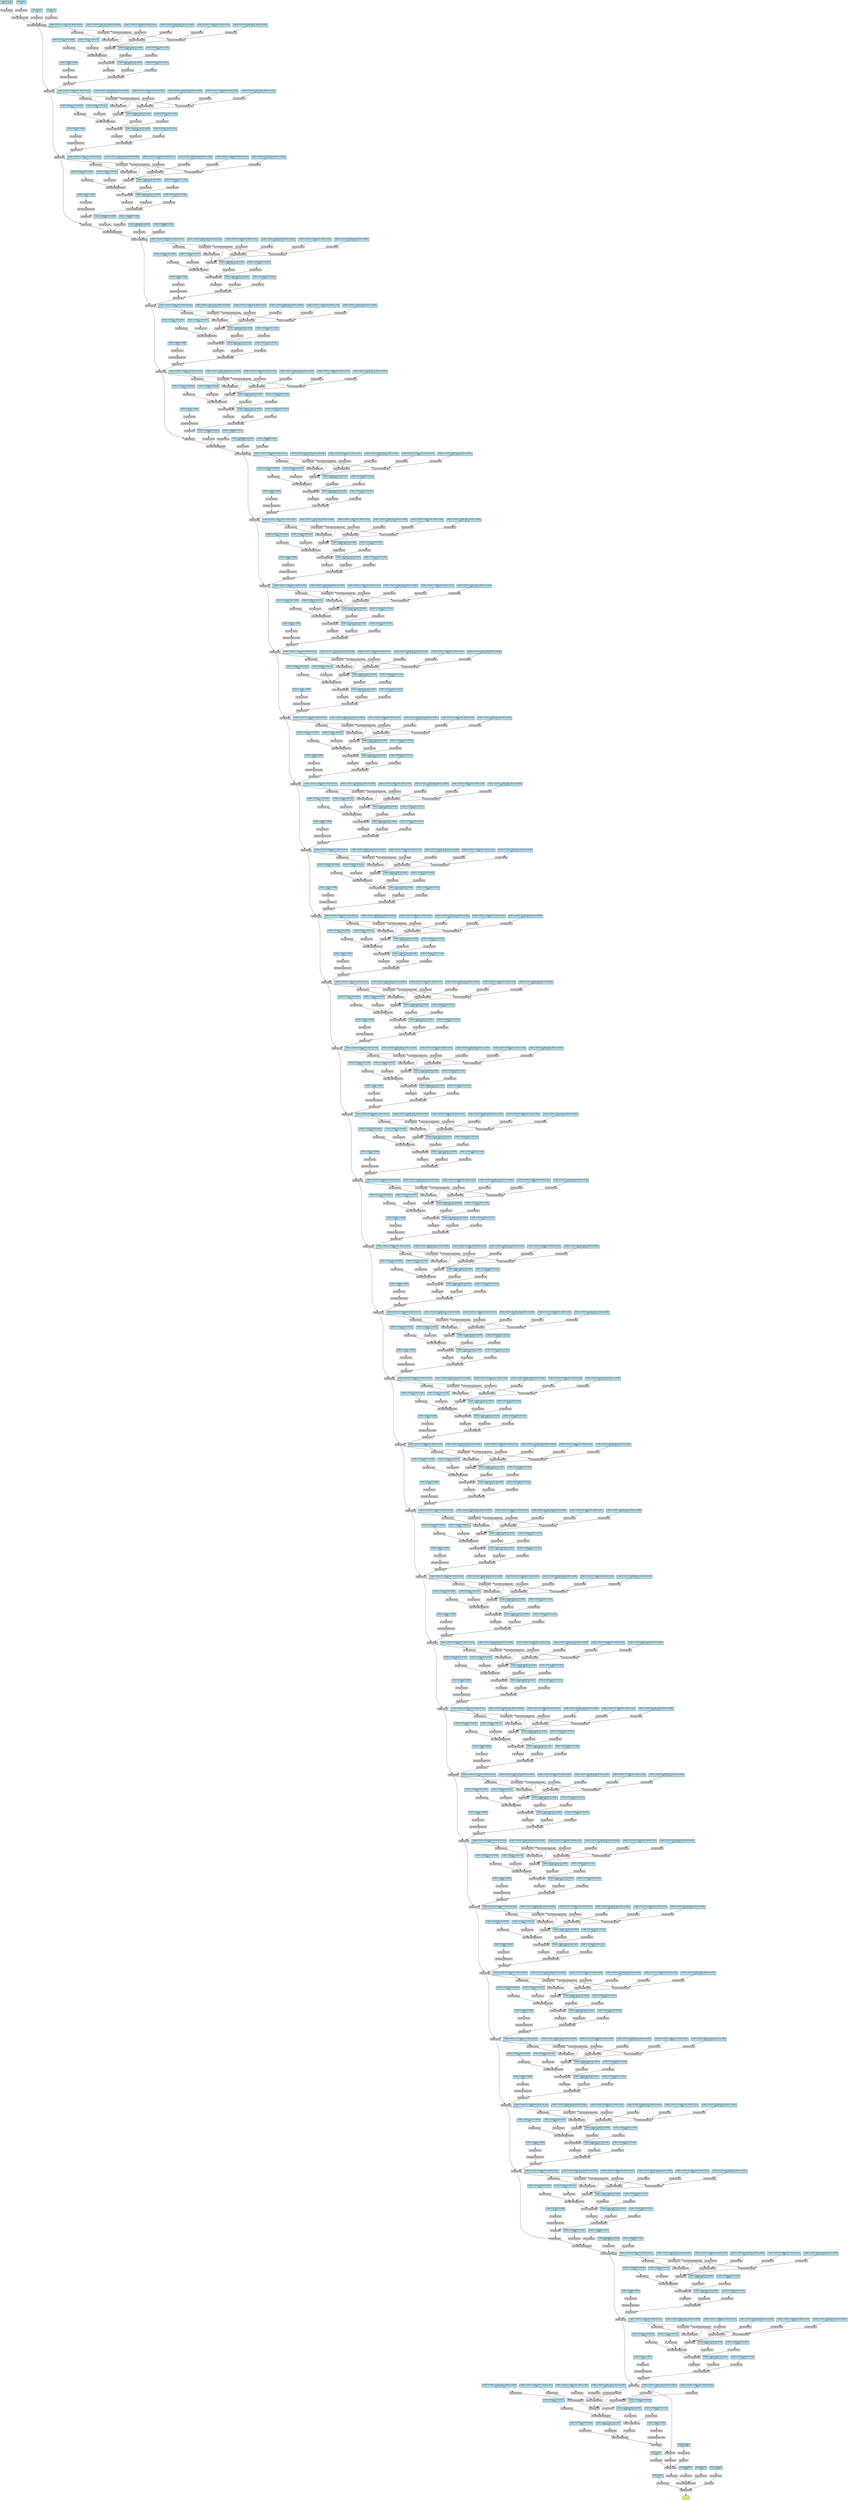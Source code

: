 digraph {
	graph [size="449.84999999999997,449.84999999999997"]
	node [align=left fontname=monospace fontsize=10 height=0.2 ranksep=0.1 shape=box style=filled]
	1844707884496 [label="
 (1, 1)" fillcolor=darkolivegreen1]
	1846552194992 [label=AddmmBackward0]
	1846552195904 -> 1846552194992
	1846371436080 [label="head.fc2.bias
 (1)" fillcolor=lightblue]
	1846371436080 -> 1846552195904
	1846552195904 [label=AccumulateGrad]
	1846552447104 -> 1846552194992
	1846552447104 [label=NativeLayerNormBackward0]
	1846552455888 -> 1846552447104
	1846552455888 [label=GeluBackward0]
	1846552448880 -> 1846552455888
	1846552448880 [label=AddmmBackward0]
	1846552453056 -> 1846552448880
	1846371436000 [label="head.fc1.bias
 (2304)" fillcolor=lightblue]
	1846371436000 -> 1846552453056
	1846552453056 [label=AccumulateGrad]
	1846552447152 -> 1846552448880
	1846552447152 [label=MeanBackward1]
	1846506518848 -> 1846552447152
	1846506518848 [label=AddBackward0]
	1846506518608 -> 1846506518848
	1846506518608 [label=MulBackward0]
	1844708100992 -> 1846506518608
	1844708100992 [label=ConvolutionBackward0]
	1844708098976 -> 1844708100992
	1844708098976 [label=GeluBackward0]
	1844708102576 -> 1844708098976
	1844708102576 [label=ConvolutionBackward0]
	1844708100128 -> 1844708102576
	1844708100128 [label=NativeBatchNormBackward0]
	1844708099360 -> 1844708100128
	1844708099360 [label=CatBackward0]
	1844708100416 -> 1844708099360
	1844708100416 [label=SplitWithSizesBackward0]
	1846506518896 -> 1844708100416
	1846506518896 [label=AddBackward0]
	1844708101280 -> 1846506518896
	1844708101280 [label=MulBackward0]
	1844708100224 -> 1844708101280
	1844708100224 [label=ConvolutionBackward0]
	1844708102960 -> 1844708100224
	1844708102960 [label=GeluBackward0]
	1844708104112 -> 1844708102960
	1844708104112 [label=ConvolutionBackward0]
	1844708103152 -> 1844708104112
	1844708103152 [label=NativeBatchNormBackward0]
	1844708101424 -> 1844708103152
	1844708101424 [label=CatBackward0]
	1844708102864 -> 1844708101424
	1844708102864 [label=SplitWithSizesBackward0]
	1844708100944 -> 1844708102864
	1844708100944 [label=AddBackward0]
	1844708102816 -> 1844708100944
	1844708102816 [label=MulBackward0]
	1844708104496 -> 1844708102816
	1844708104496 [label=ConvolutionBackward0]
	1844708102432 -> 1844708104496
	1844708102432 [label=GeluBackward0]
	1844708105984 -> 1844708102432
	1844708105984 [label=ConvolutionBackward0]
	1844708104784 -> 1844708105984
	1844708104784 [label=NativeBatchNormBackward0]
	1844708105600 -> 1844708104784
	1844708105600 [label=CatBackward0]
	1844708103296 -> 1844708105600
	1844708103296 [label=SplitWithSizesBackward0]
	1844708102096 -> 1844708103296
	1844708102096 [label=ConvolutionBackward0]
	1844708104208 -> 1844708102096
	1844708104208 [label=NativeBatchNormBackward0]
	1844708105408 -> 1844708104208
	1844708105408 [label=AddBackward0]
	1844708106608 -> 1844708105408
	1844708106608 [label=MulBackward0]
	1844708106944 -> 1844708106608
	1844708106944 [label=ConvolutionBackward0]
	1844708106272 -> 1844708106944
	1844708106272 [label=GeluBackward0]
	1844708106848 -> 1844708106272
	1844708106848 [label=ConvolutionBackward0]
	1844708107232 -> 1844708106848
	1844708107232 [label=NativeBatchNormBackward0]
	1844708107040 -> 1844708107232
	1844708107040 [label=CatBackward0]
	1844708107424 -> 1844708107040
	1844708107424 [label=SplitWithSizesBackward0]
	1844708106032 -> 1844708107424
	1844708106032 [label=AddBackward0]
	1844708107808 -> 1844708106032
	1844708107808 [label=MulBackward0]
	1844708107952 -> 1844708107808
	1844708107952 [label=ConvolutionBackward0]
	1844708108288 -> 1844708107952
	1844708108288 [label=GeluBackward0]
	1844708108144 -> 1844708108288
	1844708108144 [label=ConvolutionBackward0]
	1844708108432 -> 1844708108144
	1844708108432 [label=NativeBatchNormBackward0]
	1844708108624 -> 1844708108432
	1844708108624 [label=CatBackward0]
	1844708108816 -> 1844708108624
	1844708108816 [label=SplitWithSizesBackward0]
	1844708107856 -> 1844708108816
	1844708107856 [label=AddBackward0]
	1844708109104 -> 1844708107856
	1844708109104 [label=MulBackward0]
	1844708109248 -> 1844708109104
	1844708109248 [label=ConvolutionBackward0]
	1844708109392 -> 1844708109248
	1844708109392 [label=GeluBackward0]
	1844708109584 -> 1844708109392
	1844708109584 [label=ConvolutionBackward0]
	1844708109680 -> 1844708109584
	1844708109680 [label=NativeBatchNormBackward0]
	1844708109872 -> 1844708109680
	1844708109872 [label=CatBackward0]
	1844708110064 -> 1844708109872
	1844708110064 [label=SplitWithSizesBackward0]
	1844708108960 -> 1844708110064
	1844708108960 [label=AddBackward0]
	1844708110352 -> 1844708108960
	1844708110352 [label=MulBackward0]
	1844708110496 -> 1844708110352
	1844708110496 [label=ConvolutionBackward0]
	1844708110640 -> 1844708110496
	1844708110640 [label=GeluBackward0]
	1844708110832 -> 1844708110640
	1844708110832 [label=ConvolutionBackward0]
	1844708110928 -> 1844708110832
	1844708110928 [label=NativeBatchNormBackward0]
	1844708111120 -> 1844708110928
	1844708111120 [label=CatBackward0]
	1844708111312 -> 1844708111120
	1844708111312 [label=SplitWithSizesBackward0]
	1844708110208 -> 1844708111312
	1844708110208 [label=AddBackward0]
	1844708111600 -> 1844708110208
	1844708111600 [label=MulBackward0]
	1844708111744 -> 1844708111600
	1844708111744 [label=ConvolutionBackward0]
	1844708111888 -> 1844708111744
	1844708111888 [label=GeluBackward0]
	1844708112080 -> 1844708111888
	1844708112080 [label=ConvolutionBackward0]
	1844708112176 -> 1844708112080
	1844708112176 [label=NativeBatchNormBackward0]
	1844708112368 -> 1844708112176
	1844708112368 [label=CatBackward0]
	1844708112560 -> 1844708112368
	1844708112560 [label=SplitWithSizesBackward0]
	1844708111456 -> 1844708112560
	1844708111456 [label=AddBackward0]
	1844708112848 -> 1844708111456
	1844708112848 [label=MulBackward0]
	1844708112992 -> 1844708112848
	1844708112992 [label=ConvolutionBackward0]
	1844708113136 -> 1844708112992
	1844708113136 [label=GeluBackward0]
	1844708113328 -> 1844708113136
	1844708113328 [label=ConvolutionBackward0]
	1844708113424 -> 1844708113328
	1844708113424 [label=NativeBatchNormBackward0]
	1844708113616 -> 1844708113424
	1844708113616 [label=CatBackward0]
	1844708113808 -> 1844708113616
	1844708113808 [label=SplitWithSizesBackward0]
	1844708112704 -> 1844708113808
	1844708112704 [label=AddBackward0]
	1844708114096 -> 1844708112704
	1844708114096 [label=MulBackward0]
	1844708114240 -> 1844708114096
	1844708114240 [label=ConvolutionBackward0]
	1844708114384 -> 1844708114240
	1844708114384 [label=GeluBackward0]
	1844708557008 -> 1844708114384
	1844708557008 [label=ConvolutionBackward0]
	1844708557104 -> 1844708557008
	1844708557104 [label=NativeBatchNormBackward0]
	1844708557296 -> 1844708557104
	1844708557296 [label=CatBackward0]
	1844708557488 -> 1844708557296
	1844708557488 [label=SplitWithSizesBackward0]
	1844708113952 -> 1844708557488
	1844708113952 [label=AddBackward0]
	1844708557776 -> 1844708113952
	1844708557776 [label=MulBackward0]
	1844708557920 -> 1844708557776
	1844708557920 [label=ConvolutionBackward0]
	1844708558064 -> 1844708557920
	1844708558064 [label=GeluBackward0]
	1844708558256 -> 1844708558064
	1844708558256 [label=ConvolutionBackward0]
	1844708558352 -> 1844708558256
	1844708558352 [label=NativeBatchNormBackward0]
	1844708558544 -> 1844708558352
	1844708558544 [label=CatBackward0]
	1844708558736 -> 1844708558544
	1844708558736 [label=SplitWithSizesBackward0]
	1844708557632 -> 1844708558736
	1844708557632 [label=AddBackward0]
	1844708559024 -> 1844708557632
	1844708559024 [label=MulBackward0]
	1844708559168 -> 1844708559024
	1844708559168 [label=ConvolutionBackward0]
	1844708559312 -> 1844708559168
	1844708559312 [label=GeluBackward0]
	1844708559504 -> 1844708559312
	1844708559504 [label=ConvolutionBackward0]
	1844708559600 -> 1844708559504
	1844708559600 [label=NativeBatchNormBackward0]
	1844708559792 -> 1844708559600
	1844708559792 [label=CatBackward0]
	1844708559984 -> 1844708559792
	1844708559984 [label=SplitWithSizesBackward0]
	1844708558880 -> 1844708559984
	1844708558880 [label=AddBackward0]
	1844708560272 -> 1844708558880
	1844708560272 [label=MulBackward0]
	1844708560416 -> 1844708560272
	1844708560416 [label=ConvolutionBackward0]
	1844708560560 -> 1844708560416
	1844708560560 [label=GeluBackward0]
	1844708560752 -> 1844708560560
	1844708560752 [label=ConvolutionBackward0]
	1844708560848 -> 1844708560752
	1844708560848 [label=NativeBatchNormBackward0]
	1844708561040 -> 1844708560848
	1844708561040 [label=CatBackward0]
	1844708561232 -> 1844708561040
	1844708561232 [label=SplitWithSizesBackward0]
	1844708560128 -> 1844708561232
	1844708560128 [label=AddBackward0]
	1844708561520 -> 1844708560128
	1844708561520 [label=MulBackward0]
	1844708561664 -> 1844708561520
	1844708561664 [label=ConvolutionBackward0]
	1844708561808 -> 1844708561664
	1844708561808 [label=GeluBackward0]
	1844708562000 -> 1844708561808
	1844708562000 [label=ConvolutionBackward0]
	1844708562096 -> 1844708562000
	1844708562096 [label=NativeBatchNormBackward0]
	1844708562288 -> 1844708562096
	1844708562288 [label=CatBackward0]
	1844708562480 -> 1844708562288
	1844708562480 [label=SplitWithSizesBackward0]
	1844708561376 -> 1844708562480
	1844708561376 [label=AddBackward0]
	1844708562768 -> 1844708561376
	1844708562768 [label=MulBackward0]
	1844708562912 -> 1844708562768
	1844708562912 [label=ConvolutionBackward0]
	1844708563056 -> 1844708562912
	1844708563056 [label=GeluBackward0]
	1844708563248 -> 1844708563056
	1844708563248 [label=ConvolutionBackward0]
	1844708563344 -> 1844708563248
	1844708563344 [label=NativeBatchNormBackward0]
	1844708563536 -> 1844708563344
	1844708563536 [label=CatBackward0]
	1844708563728 -> 1844708563536
	1844708563728 [label=SplitWithSizesBackward0]
	1844708562624 -> 1844708563728
	1844708562624 [label=AddBackward0]
	1844708564016 -> 1844708562624
	1844708564016 [label=MulBackward0]
	1844708564160 -> 1844708564016
	1844708564160 [label=ConvolutionBackward0]
	1844708564304 -> 1844708564160
	1844708564304 [label=GeluBackward0]
	1844708564496 -> 1844708564304
	1844708564496 [label=ConvolutionBackward0]
	1844708564592 -> 1844708564496
	1844708564592 [label=NativeBatchNormBackward0]
	1844708564784 -> 1844708564592
	1844708564784 [label=CatBackward0]
	1844708564976 -> 1844708564784
	1844708564976 [label=SplitWithSizesBackward0]
	1844708563872 -> 1844708564976
	1844708563872 [label=AddBackward0]
	1844708565264 -> 1844708563872
	1844708565264 [label=MulBackward0]
	1844708565408 -> 1844708565264
	1844708565408 [label=ConvolutionBackward0]
	1844708565552 -> 1844708565408
	1844708565552 [label=GeluBackward0]
	1844708565744 -> 1844708565552
	1844708565744 [label=ConvolutionBackward0]
	1844708565840 -> 1844708565744
	1844708565840 [label=NativeBatchNormBackward0]
	1844708566032 -> 1844708565840
	1844708566032 [label=CatBackward0]
	1844708566224 -> 1844708566032
	1844708566224 [label=SplitWithSizesBackward0]
	1844708565120 -> 1844708566224
	1844708565120 [label=AddBackward0]
	1844708566512 -> 1844708565120
	1844708566512 [label=MulBackward0]
	1844708566656 -> 1844708566512
	1844708566656 [label=ConvolutionBackward0]
	1844708566800 -> 1844708566656
	1844708566800 [label=GeluBackward0]
	1844708566992 -> 1844708566800
	1844708566992 [label=ConvolutionBackward0]
	1844708567088 -> 1844708566992
	1844708567088 [label=NativeBatchNormBackward0]
	1844708567280 -> 1844708567088
	1844708567280 [label=CatBackward0]
	1844708567472 -> 1844708567280
	1844708567472 [label=SplitWithSizesBackward0]
	1844708566368 -> 1844708567472
	1844708566368 [label=AddBackward0]
	1844708567760 -> 1844708566368
	1844708567760 [label=MulBackward0]
	1844708567904 -> 1844708567760
	1844708567904 [label=ConvolutionBackward0]
	1844708568048 -> 1844708567904
	1844708568048 [label=GeluBackward0]
	1844708568240 -> 1844708568048
	1844708568240 [label=ConvolutionBackward0]
	1844708568336 -> 1844708568240
	1844708568336 [label=NativeBatchNormBackward0]
	1844708568528 -> 1844708568336
	1844708568528 [label=CatBackward0]
	1844708568720 -> 1844708568528
	1844708568720 [label=SplitWithSizesBackward0]
	1844708567616 -> 1844708568720
	1844708567616 [label=AddBackward0]
	1844708569008 -> 1844708567616
	1844708569008 [label=MulBackward0]
	1844708569152 -> 1844708569008
	1844708569152 [label=ConvolutionBackward0]
	1844708569296 -> 1844708569152
	1844708569296 [label=GeluBackward0]
	1844708569488 -> 1844708569296
	1844708569488 [label=ConvolutionBackward0]
	1844708569584 -> 1844708569488
	1844708569584 [label=NativeBatchNormBackward0]
	1844708569776 -> 1844708569584
	1844708569776 [label=CatBackward0]
	1844708569968 -> 1844708569776
	1844708569968 [label=SplitWithSizesBackward0]
	1844708568864 -> 1844708569968
	1844708568864 [label=AddBackward0]
	1844708570256 -> 1844708568864
	1844708570256 [label=MulBackward0]
	1844708570400 -> 1844708570256
	1844708570400 [label=ConvolutionBackward0]
	1844708570544 -> 1844708570400
	1844708570544 [label=GeluBackward0]
	1844708570736 -> 1844708570544
	1844708570736 [label=ConvolutionBackward0]
	1844708570832 -> 1844708570736
	1844708570832 [label=NativeBatchNormBackward0]
	1844708571024 -> 1844708570832
	1844708571024 [label=CatBackward0]
	1844708571216 -> 1844708571024
	1844708571216 [label=SplitWithSizesBackward0]
	1844708570112 -> 1844708571216
	1844708570112 [label=AddBackward0]
	1844708571504 -> 1844708570112
	1844708571504 [label=MulBackward0]
	1844708571648 -> 1844708571504
	1844708571648 [label=ConvolutionBackward0]
	1844708571792 -> 1844708571648
	1844708571792 [label=GeluBackward0]
	1844708571984 -> 1844708571792
	1844708571984 [label=ConvolutionBackward0]
	1844708572080 -> 1844708571984
	1844708572080 [label=NativeBatchNormBackward0]
	1844708572272 -> 1844708572080
	1844708572272 [label=CatBackward0]
	1844708572464 -> 1844708572272
	1844708572464 [label=SplitWithSizesBackward0]
	1844708571360 -> 1844708572464
	1844708571360 [label=AddBackward0]
	1844708572752 -> 1844708571360
	1844708572752 [label=MulBackward0]
	1844708572896 -> 1844708572752
	1844708572896 [label=ConvolutionBackward0]
	1844708573040 -> 1844708572896
	1844708573040 [label=GeluBackward0]
	1844708573136 -> 1844708573040
	1844708573136 [label=ConvolutionBackward0]
	1844738474192 -> 1844708573136
	1844738474192 [label=NativeBatchNormBackward0]
	1844738474384 -> 1844738474192
	1844738474384 [label=CatBackward0]
	1844738474576 -> 1844738474384
	1844738474576 [label=SplitWithSizesBackward0]
	1844708572608 -> 1844738474576
	1844708572608 [label=AddBackward0]
	1844738474864 -> 1844708572608
	1844738474864 [label=MulBackward0]
	1844738475008 -> 1844738474864
	1844738475008 [label=ConvolutionBackward0]
	1844738475152 -> 1844738475008
	1844738475152 [label=GeluBackward0]
	1844738475344 -> 1844738475152
	1844738475344 [label=ConvolutionBackward0]
	1844738475440 -> 1844738475344
	1844738475440 [label=NativeBatchNormBackward0]
	1844738475632 -> 1844738475440
	1844738475632 [label=CatBackward0]
	1844738475824 -> 1844738475632
	1844738475824 [label=SplitWithSizesBackward0]
	1844738474720 -> 1844738475824
	1844738474720 [label=AddBackward0]
	1844738476112 -> 1844738474720
	1844738476112 [label=MulBackward0]
	1844738476256 -> 1844738476112
	1844738476256 [label=ConvolutionBackward0]
	1844738476400 -> 1844738476256
	1844738476400 [label=GeluBackward0]
	1844738476592 -> 1844738476400
	1844738476592 [label=ConvolutionBackward0]
	1844738476688 -> 1844738476592
	1844738476688 [label=NativeBatchNormBackward0]
	1844738476880 -> 1844738476688
	1844738476880 [label=CatBackward0]
	1844738477072 -> 1844738476880
	1844738477072 [label=SplitWithSizesBackward0]
	1844738475968 -> 1844738477072
	1844738475968 [label=AddBackward0]
	1844738477360 -> 1844738475968
	1844738477360 [label=MulBackward0]
	1844738477504 -> 1844738477360
	1844738477504 [label=ConvolutionBackward0]
	1844738477648 -> 1844738477504
	1844738477648 [label=GeluBackward0]
	1844738477840 -> 1844738477648
	1844738477840 [label=ConvolutionBackward0]
	1844738477936 -> 1844738477840
	1844738477936 [label=NativeBatchNormBackward0]
	1844738478128 -> 1844738477936
	1844738478128 [label=CatBackward0]
	1844738478320 -> 1844738478128
	1844738478320 [label=SplitWithSizesBackward0]
	1844738477216 -> 1844738478320
	1844738477216 [label=AddBackward0]
	1844738478608 -> 1844738477216
	1844738478608 [label=MulBackward0]
	1844738478752 -> 1844738478608
	1844738478752 [label=ConvolutionBackward0]
	1844738478896 -> 1844738478752
	1844738478896 [label=GeluBackward0]
	1844738479088 -> 1844738478896
	1844738479088 [label=ConvolutionBackward0]
	1844738479184 -> 1844738479088
	1844738479184 [label=NativeBatchNormBackward0]
	1844738479376 -> 1844738479184
	1844738479376 [label=CatBackward0]
	1844738479568 -> 1844738479376
	1844738479568 [label=SplitWithSizesBackward0]
	1844738478464 -> 1844738479568
	1844738478464 [label=AddBackward0]
	1844738479856 -> 1844738478464
	1844738479856 [label=MulBackward0]
	1844738480000 -> 1844738479856
	1844738480000 [label=ConvolutionBackward0]
	1844738480144 -> 1844738480000
	1844738480144 [label=GeluBackward0]
	1844738480336 -> 1844738480144
	1844738480336 [label=ConvolutionBackward0]
	1844738480432 -> 1844738480336
	1844738480432 [label=NativeBatchNormBackward0]
	1844738480624 -> 1844738480432
	1844738480624 [label=CatBackward0]
	1844738480816 -> 1844738480624
	1844738480816 [label=SplitWithSizesBackward0]
	1844738479712 -> 1844738480816
	1844738479712 [label=AddBackward0]
	1844738481104 -> 1844738479712
	1844738481104 [label=MulBackward0]
	1844738481248 -> 1844738481104
	1844738481248 [label=ConvolutionBackward0]
	1844738481392 -> 1844738481248
	1844738481392 [label=GeluBackward0]
	1844738481584 -> 1844738481392
	1844738481584 [label=ConvolutionBackward0]
	1844738481680 -> 1844738481584
	1844738481680 [label=NativeBatchNormBackward0]
	1844738481872 -> 1844738481680
	1844738481872 [label=CatBackward0]
	1844738482064 -> 1844738481872
	1844738482064 [label=SplitWithSizesBackward0]
	1844738480960 -> 1844738482064
	1844738480960 [label=AddBackward0]
	1844738482352 -> 1844738480960
	1844738482352 [label=MulBackward0]
	1844738482496 -> 1844738482352
	1844738482496 [label=ConvolutionBackward0]
	1844738482640 -> 1844738482496
	1844738482640 [label=GeluBackward0]
	1844738482832 -> 1844738482640
	1844738482832 [label=ConvolutionBackward0]
	1844738482928 -> 1844738482832
	1844738482928 [label=NativeBatchNormBackward0]
	1844738483120 -> 1844738482928
	1844738483120 [label=CatBackward0]
	1844738483312 -> 1844738483120
	1844738483312 [label=SplitWithSizesBackward0]
	1844738482208 -> 1844738483312
	1844738482208 [label=ConvolutionBackward0]
	1844738483600 -> 1844738482208
	1844738483600 [label=NativeBatchNormBackward0]
	1844738483792 -> 1844738483600
	1844738483792 [label=AddBackward0]
	1844738483984 -> 1844738483792
	1844738483984 [label=MulBackward0]
	1844738484176 -> 1844738483984
	1844738484176 [label=ConvolutionBackward0]
	1844738484320 -> 1844738484176
	1844738484320 [label=GeluBackward0]
	1844738484512 -> 1844738484320
	1844738484512 [label=ConvolutionBackward0]
	1844738484608 -> 1844738484512
	1844738484608 [label=NativeBatchNormBackward0]
	1844738484800 -> 1844738484608
	1844738484800 [label=CatBackward0]
	1844738484992 -> 1844738484800
	1844738484992 [label=SplitWithSizesBackward0]
	1844738483936 -> 1844738484992
	1844738483936 [label=AddBackward0]
	1844738485280 -> 1844738483936
	1844738485280 [label=MulBackward0]
	1844738485424 -> 1844738485280
	1844738485424 [label=ConvolutionBackward0]
	1844738485568 -> 1844738485424
	1844738485568 [label=GeluBackward0]
	1844738485760 -> 1844738485568
	1844738485760 [label=ConvolutionBackward0]
	1844738485856 -> 1844738485760
	1844738485856 [label=NativeBatchNormBackward0]
	1844738486048 -> 1844738485856
	1844738486048 [label=CatBackward0]
	1844738486240 -> 1844738486048
	1844738486240 [label=SplitWithSizesBackward0]
	1844738485136 -> 1844738486240
	1844738485136 [label=AddBackward0]
	1844738486528 -> 1844738485136
	1844738486528 [label=MulBackward0]
	1844738486672 -> 1844738486528
	1844738486672 [label=ConvolutionBackward0]
	1844738486816 -> 1844738486672
	1844738486816 [label=GeluBackward0]
	1844738487008 -> 1844738486816
	1844738487008 [label=ConvolutionBackward0]
	1844738487104 -> 1844738487008
	1844738487104 [label=NativeBatchNormBackward0]
	1844738487296 -> 1844738487104
	1844738487296 [label=CatBackward0]
	1844738487488 -> 1844738487296
	1844738487488 [label=SplitWithSizesBackward0]
	1844738486384 -> 1844738487488
	1844738486384 [label=ConvolutionBackward0]
	1844738487776 -> 1844738486384
	1844738487776 [label=NativeBatchNormBackward0]
	1844738487968 -> 1844738487776
	1844738487968 [label=AddBackward0]
	1844738488160 -> 1844738487968
	1844738488160 [label=MulBackward0]
	1844738488304 -> 1844738488160
	1844738488304 [label=ConvolutionBackward0]
	1844738488448 -> 1844738488304
	1844738488448 [label=GeluBackward0]
	1844738488640 -> 1844738488448
	1844738488640 [label=ConvolutionBackward0]
	1844738488736 -> 1844738488640
	1844738488736 [label=NativeBatchNormBackward0]
	1844738488928 -> 1844738488736
	1844738488928 [label=CatBackward0]
	1844738489120 -> 1844738488928
	1844738489120 [label=SplitWithSizesBackward0]
	1844738488112 -> 1844738489120
	1844738488112 [label=AddBackward0]
	1844738489408 -> 1844738488112
	1844738489408 [label=MulBackward0]
	1844738489552 -> 1844738489408
	1844738489552 [label=ConvolutionBackward0]
	1844738489696 -> 1844738489552
	1844738489696 [label=GeluBackward0]
	1844738489888 -> 1844738489696
	1844738489888 [label=ConvolutionBackward0]
	1844738489984 -> 1844738489888
	1844738489984 [label=NativeBatchNormBackward0]
	1844738490176 -> 1844738489984
	1844738490176 [label=CatBackward0]
	1844738490320 -> 1844738490176
	1844738490320 [label=SplitWithSizesBackward0]
	1844738489264 -> 1844738490320
	1844738489264 [label=AddBackward0]
	1844738507104 -> 1844738489264
	1844738507104 [label=MulBackward0]
	1844738507248 -> 1844738507104
	1844738507248 [label=ConvolutionBackward0]
	1844738507392 -> 1844738507248
	1844738507392 [label=GeluBackward0]
	1844738507584 -> 1844738507392
	1844738507584 [label=ConvolutionBackward0]
	1844738507680 -> 1844738507584
	1844738507680 [label=NativeBatchNormBackward0]
	1844738507872 -> 1844738507680
	1844738507872 [label=CatBackward0]
	1844738508064 -> 1844738507872
	1844738508064 [label=SplitWithSizesBackward0]
	1844738506960 -> 1844738508064
	1844738506960 [label=NativeBatchNormBackward0]
	1844738508352 -> 1844738506960
	1844738508352 [label=ConvolutionBackward0]
	1844738508544 -> 1844738508352
	1846263743568 [label="stem.0.weight
 (96, 1, 4, 4)" fillcolor=lightblue]
	1846263743568 -> 1844738508544
	1844738508544 [label=AccumulateGrad]
	1844738508496 -> 1844738508352
	1846165889056 [label="stem.0.bias
 (96)" fillcolor=lightblue]
	1846165889056 -> 1844738508496
	1844738508496 [label=AccumulateGrad]
	1844738508208 -> 1844738506960
	1846137048016 [label="stem.1.weight
 (96)" fillcolor=lightblue]
	1846137048016 -> 1844738508208
	1844738508208 [label=AccumulateGrad]
	1844738508256 -> 1844738506960
	1845551896016 [label="stem.1.bias
 (96)" fillcolor=lightblue]
	1845551896016 -> 1844738508256
	1844738508256 [label=AccumulateGrad]
	1844738508016 -> 1844738507872
	1844738508016 [label=ConvolutionBackward0]
	1844738508064 -> 1844738508016
	1844738508448 -> 1844738508016
	1846158624464 [label="stages.0.blocks.0.token_mixer.dwconv_hw.weight
 (12, 1, 3, 3)" fillcolor=lightblue]
	1846158624464 -> 1844738508448
	1844738508448 [label=AccumulateGrad]
	1844738508400 -> 1844738508016
	1846268753568 [label="stages.0.blocks.0.token_mixer.dwconv_hw.bias
 (12)" fillcolor=lightblue]
	1846268753568 -> 1844738508400
	1844738508400 [label=AccumulateGrad]
	1844738507968 -> 1844738507872
	1844738507968 [label=ConvolutionBackward0]
	1844738508064 -> 1844738507968
	1844738508640 -> 1844738507968
	1845551896416 [label="stages.0.blocks.0.token_mixer.dwconv_w.weight
 (12, 1, 1, 11)" fillcolor=lightblue]
	1845551896416 -> 1844738508640
	1844738508640 [label=AccumulateGrad]
	1844738508592 -> 1844738507968
	1845551896336 [label="stages.0.blocks.0.token_mixer.dwconv_w.bias
 (12)" fillcolor=lightblue]
	1845551896336 -> 1844738508592
	1844738508592 [label=AccumulateGrad]
	1844738508112 -> 1844738507872
	1844738508112 [label=ConvolutionBackward0]
	1844738508064 -> 1844738508112
	1844738508736 -> 1844738508112
	1845551896576 [label="stages.0.blocks.0.token_mixer.dwconv_h.weight
 (12, 1, 11, 1)" fillcolor=lightblue]
	1845551896576 -> 1844738508736
	1844738508736 [label=AccumulateGrad]
	1844738508688 -> 1844738508112
	1845551896656 [label="stages.0.blocks.0.token_mixer.dwconv_h.bias
 (12)" fillcolor=lightblue]
	1845551896656 -> 1844738508688
	1844738508688 [label=AccumulateGrad]
	1844738507824 -> 1844738507680
	1845551896736 [label="stages.0.blocks.0.norm.weight
 (96)" fillcolor=lightblue]
	1845551896736 -> 1844738507824
	1844738507824 [label=AccumulateGrad]
	1844738507776 -> 1844738507680
	1845551896816 [label="stages.0.blocks.0.norm.bias
 (96)" fillcolor=lightblue]
	1845551896816 -> 1844738507776
	1844738507776 [label=AccumulateGrad]
	1844738507632 -> 1844738507584
	1846167684336 [label="stages.0.blocks.0.mlp.fc1.weight
 (384, 96, 1, 1)" fillcolor=lightblue]
	1846167684336 -> 1844738507632
	1844738507632 [label=AccumulateGrad]
	1844738507488 -> 1844738507584
	1846167684416 [label="stages.0.blocks.0.mlp.fc1.bias
 (384)" fillcolor=lightblue]
	1846167684416 -> 1844738507488
	1844738507488 [label=AccumulateGrad]
	1844738507344 -> 1844738507248
	1846167684576 [label="stages.0.blocks.0.mlp.fc2.weight
 (96, 384, 1, 1)" fillcolor=lightblue]
	1846167684576 -> 1844738507344
	1844738507344 [label=AccumulateGrad]
	1844738507296 -> 1844738507248
	1846167684656 [label="stages.0.blocks.0.mlp.fc2.bias
 (96)" fillcolor=lightblue]
	1846167684656 -> 1844738507296
	1844738507296 [label=AccumulateGrad]
	1844738507200 -> 1844738507104
	1844738507200 [label=ReshapeAliasBackward0]
	1844738507728 -> 1844738507200
	1846167684496 [label="stages.0.blocks.0.gamma
 (96)" fillcolor=lightblue]
	1846167684496 -> 1844738507728
	1844738507728 [label=AccumulateGrad]
	1844738506960 -> 1844738489264
	1844738490272 -> 1844738490176
	1844738490272 [label=ConvolutionBackward0]
	1844738490320 -> 1844738490272
	1844738507152 -> 1844738490272
	1846167684896 [label="stages.0.blocks.1.token_mixer.dwconv_hw.weight
 (12, 1, 3, 3)" fillcolor=lightblue]
	1846167684896 -> 1844738507152
	1844738507152 [label=AccumulateGrad]
	1844738507008 -> 1844738490272
	1846167684976 [label="stages.0.blocks.1.token_mixer.dwconv_hw.bias
 (12)" fillcolor=lightblue]
	1846167684976 -> 1844738507008
	1844738507008 [label=AccumulateGrad]
	1844738506816 -> 1844738490176
	1844738506816 [label=ConvolutionBackward0]
	1844738490320 -> 1844738506816
	1844738508160 -> 1844738506816
	1846167685136 [label="stages.0.blocks.1.token_mixer.dwconv_w.weight
 (12, 1, 1, 11)" fillcolor=lightblue]
	1846167685136 -> 1844738508160
	1844738508160 [label=AccumulateGrad]
	1844738507536 -> 1844738506816
	1846167685216 [label="stages.0.blocks.1.token_mixer.dwconv_w.bias
 (12)" fillcolor=lightblue]
	1846167685216 -> 1844738507536
	1844738507536 [label=AccumulateGrad]
	1844738506864 -> 1844738490176
	1844738506864 [label=ConvolutionBackward0]
	1844738490320 -> 1844738506864
	1844738507440 -> 1844738506864
	1846167685376 [label="stages.0.blocks.1.token_mixer.dwconv_h.weight
 (12, 1, 11, 1)" fillcolor=lightblue]
	1846167685376 -> 1844738507440
	1844738507440 [label=AccumulateGrad]
	1844738507920 -> 1844738506864
	1846167685456 [label="stages.0.blocks.1.token_mixer.dwconv_h.bias
 (12)" fillcolor=lightblue]
	1846167685456 -> 1844738507920
	1844738507920 [label=AccumulateGrad]
	1844738490128 -> 1844738489984
	1846167685536 [label="stages.0.blocks.1.norm.weight
 (96)" fillcolor=lightblue]
	1846167685536 -> 1844738490128
	1844738490128 [label=AccumulateGrad]
	1844738490080 -> 1844738489984
	1846167685616 [label="stages.0.blocks.1.norm.bias
 (96)" fillcolor=lightblue]
	1846167685616 -> 1844738490080
	1844738490080 [label=AccumulateGrad]
	1844738489936 -> 1844738489888
	1846167686096 [label="stages.0.blocks.1.mlp.fc1.weight
 (384, 96, 1, 1)" fillcolor=lightblue]
	1846167686096 -> 1844738489936
	1844738489936 [label=AccumulateGrad]
	1844738489792 -> 1844738489888
	1846167686176 [label="stages.0.blocks.1.mlp.fc1.bias
 (384)" fillcolor=lightblue]
	1846167686176 -> 1844738489792
	1844738489792 [label=AccumulateGrad]
	1844738489648 -> 1844738489552
	1846167686336 [label="stages.0.blocks.1.mlp.fc2.weight
 (96, 384, 1, 1)" fillcolor=lightblue]
	1846167686336 -> 1844738489648
	1844738489648 [label=AccumulateGrad]
	1844738489600 -> 1844738489552
	1846167686416 [label="stages.0.blocks.1.mlp.fc2.bias
 (96)" fillcolor=lightblue]
	1846167686416 -> 1844738489600
	1844738489600 [label=AccumulateGrad]
	1844738489504 -> 1844738489408
	1844738489504 [label=ReshapeAliasBackward0]
	1844738490032 -> 1844738489504
	1846167686256 [label="stages.0.blocks.1.gamma
 (96)" fillcolor=lightblue]
	1846167686256 -> 1844738490032
	1844738490032 [label=AccumulateGrad]
	1844738489264 -> 1844738488112
	1844738489072 -> 1844738488928
	1844738489072 [label=ConvolutionBackward0]
	1844738489120 -> 1844738489072
	1844738489456 -> 1844738489072
	1846167686656 [label="stages.0.blocks.2.token_mixer.dwconv_hw.weight
 (12, 1, 3, 3)" fillcolor=lightblue]
	1846167686656 -> 1844738489456
	1844738489456 [label=AccumulateGrad]
	1844738489312 -> 1844738489072
	1846167686736 [label="stages.0.blocks.2.token_mixer.dwconv_hw.bias
 (12)" fillcolor=lightblue]
	1846167686736 -> 1844738489312
	1844738489312 [label=AccumulateGrad]
	1844738489024 -> 1844738488928
	1844738489024 [label=ConvolutionBackward0]
	1844738489120 -> 1844738489024
	1844738490224 -> 1844738489024
	1846167686896 [label="stages.0.blocks.2.token_mixer.dwconv_w.weight
 (12, 1, 1, 11)" fillcolor=lightblue]
	1846167686896 -> 1844738490224
	1844738490224 [label=AccumulateGrad]
	1844738489840 -> 1844738489024
	1846167686976 [label="stages.0.blocks.2.token_mixer.dwconv_w.bias
 (12)" fillcolor=lightblue]
	1846167686976 -> 1844738489840
	1844738489840 [label=AccumulateGrad]
	1844738489168 -> 1844738488928
	1844738489168 [label=ConvolutionBackward0]
	1844738489120 -> 1844738489168
	1844738489744 -> 1844738489168
	1846167687136 [label="stages.0.blocks.2.token_mixer.dwconv_h.weight
 (12, 1, 11, 1)" fillcolor=lightblue]
	1846167687136 -> 1844738489744
	1844738489744 [label=AccumulateGrad]
	1844738489360 -> 1844738489168
	1846167687216 [label="stages.0.blocks.2.token_mixer.dwconv_h.bias
 (12)" fillcolor=lightblue]
	1846167687216 -> 1844738489360
	1844738489360 [label=AccumulateGrad]
	1844738488880 -> 1844738488736
	1846167687296 [label="stages.0.blocks.2.norm.weight
 (96)" fillcolor=lightblue]
	1846167687296 -> 1844738488880
	1844738488880 [label=AccumulateGrad]
	1844738488832 -> 1844738488736
	1846167687376 [label="stages.0.blocks.2.norm.bias
 (96)" fillcolor=lightblue]
	1846167687376 -> 1844738488832
	1844738488832 [label=AccumulateGrad]
	1844738488688 -> 1844738488640
	1846167687856 [label="stages.0.blocks.2.mlp.fc1.weight
 (384, 96, 1, 1)" fillcolor=lightblue]
	1846167687856 -> 1844738488688
	1844738488688 [label=AccumulateGrad]
	1844738488544 -> 1844738488640
	1846167687936 [label="stages.0.blocks.2.mlp.fc1.bias
 (384)" fillcolor=lightblue]
	1846167687936 -> 1844738488544
	1844738488544 [label=AccumulateGrad]
	1844738488400 -> 1844738488304
	1846167688096 [label="stages.0.blocks.2.mlp.fc2.weight
 (96, 384, 1, 1)" fillcolor=lightblue]
	1846167688096 -> 1844738488400
	1844738488400 [label=AccumulateGrad]
	1844738488352 -> 1844738488304
	1846167688176 [label="stages.0.blocks.2.mlp.fc2.bias
 (96)" fillcolor=lightblue]
	1846167688176 -> 1844738488352
	1844738488352 [label=AccumulateGrad]
	1844738488256 -> 1844738488160
	1844738488256 [label=ReshapeAliasBackward0]
	1844738488784 -> 1844738488256
	1846167688016 [label="stages.0.blocks.2.gamma
 (96)" fillcolor=lightblue]
	1846167688016 -> 1844738488784
	1844738488784 [label=AccumulateGrad]
	1844738488112 -> 1844738487968
	1844738487920 -> 1844738487776
	1846167688256 [label="stages.1.downsample.0.weight
 (96)" fillcolor=lightblue]
	1846167688256 -> 1844738487920
	1844738487920 [label=AccumulateGrad]
	1844738487872 -> 1844738487776
	1846167688336 [label="stages.1.downsample.0.bias
 (96)" fillcolor=lightblue]
	1846167688336 -> 1844738487872
	1844738487872 [label=AccumulateGrad]
	1844738487632 -> 1844738486384
	1846167688816 [label="stages.1.downsample.1.weight
 (192, 96, 2, 2)" fillcolor=lightblue]
	1846167688816 -> 1844738487632
	1844738487632 [label=AccumulateGrad]
	1844738487680 -> 1844738486384
	1846167688896 [label="stages.1.downsample.1.bias
 (192)" fillcolor=lightblue]
	1846167688896 -> 1844738487680
	1844738487680 [label=AccumulateGrad]
	1844738487440 -> 1844738487296
	1844738487440 [label=ConvolutionBackward0]
	1844738487488 -> 1844738487440
	1844738488016 -> 1844738487440
	1846167689136 [label="stages.1.blocks.0.token_mixer.dwconv_hw.weight
 (24, 1, 3, 3)" fillcolor=lightblue]
	1846167689136 -> 1844738488016
	1844738488016 [label=AccumulateGrad]
	1844738487824 -> 1844738487440
	1846167689216 [label="stages.1.blocks.0.token_mixer.dwconv_hw.bias
 (24)" fillcolor=lightblue]
	1846167689216 -> 1844738487824
	1844738487824 [label=AccumulateGrad]
	1844738487392 -> 1844738487296
	1844738487392 [label=ConvolutionBackward0]
	1844738487488 -> 1844738487392
	1844738488208 -> 1844738487392
	1846167689376 [label="stages.1.blocks.0.token_mixer.dwconv_w.weight
 (24, 1, 1, 11)" fillcolor=lightblue]
	1846167689376 -> 1844738488208
	1844738488208 [label=AccumulateGrad]
	1844738488064 -> 1844738487392
	1846167689456 [label="stages.1.blocks.0.token_mixer.dwconv_w.bias
 (24)" fillcolor=lightblue]
	1846167689456 -> 1844738488064
	1844738488064 [label=AccumulateGrad]
	1844738487536 -> 1844738487296
	1844738487536 [label=ConvolutionBackward0]
	1844738487488 -> 1844738487536
	1844738489216 -> 1844738487536
	1846167689616 [label="stages.1.blocks.0.token_mixer.dwconv_h.weight
 (24, 1, 11, 1)" fillcolor=lightblue]
	1846167689616 -> 1844738489216
	1844738489216 [label=AccumulateGrad]
	1844738488592 -> 1844738487536
	1846167689696 [label="stages.1.blocks.0.token_mixer.dwconv_h.bias
 (24)" fillcolor=lightblue]
	1846167689696 -> 1844738488592
	1844738488592 [label=AccumulateGrad]
	1844738487248 -> 1844738487104
	1846167689776 [label="stages.1.blocks.0.norm.weight
 (192)" fillcolor=lightblue]
	1846167689776 -> 1844738487248
	1844738487248 [label=AccumulateGrad]
	1844738487200 -> 1844738487104
	1846167689856 [label="stages.1.blocks.0.norm.bias
 (192)" fillcolor=lightblue]
	1846167689856 -> 1844738487200
	1844738487200 [label=AccumulateGrad]
	1844738487056 -> 1844738487008
	1846167690336 [label="stages.1.blocks.0.mlp.fc1.weight
 (768, 192, 1, 1)" fillcolor=lightblue]
	1846167690336 -> 1844738487056
	1844738487056 [label=AccumulateGrad]
	1844738486912 -> 1844738487008
	1846167690416 [label="stages.1.blocks.0.mlp.fc1.bias
 (768)" fillcolor=lightblue]
	1846167690416 -> 1844738486912
	1844738486912 [label=AccumulateGrad]
	1844738486768 -> 1844738486672
	1846167690576 [label="stages.1.blocks.0.mlp.fc2.weight
 (192, 768, 1, 1)" fillcolor=lightblue]
	1846167690576 -> 1844738486768
	1844738486768 [label=AccumulateGrad]
	1844738486720 -> 1844738486672
	1846167690656 [label="stages.1.blocks.0.mlp.fc2.bias
 (192)" fillcolor=lightblue]
	1846167690656 -> 1844738486720
	1844738486720 [label=AccumulateGrad]
	1844738486624 -> 1844738486528
	1844738486624 [label=ReshapeAliasBackward0]
	1844738487152 -> 1844738486624
	1846167690496 [label="stages.1.blocks.0.gamma
 (192)" fillcolor=lightblue]
	1846167690496 -> 1844738487152
	1844738487152 [label=AccumulateGrad]
	1844738486384 -> 1844738485136
	1844738486192 -> 1844738486048
	1844738486192 [label=ConvolutionBackward0]
	1844738486240 -> 1844738486192
	1844738486576 -> 1844738486192
	1846167690896 [label="stages.1.blocks.1.token_mixer.dwconv_hw.weight
 (24, 1, 3, 3)" fillcolor=lightblue]
	1846167690896 -> 1844738486576
	1844738486576 [label=AccumulateGrad]
	1844738486432 -> 1844738486192
	1846167690976 [label="stages.1.blocks.1.token_mixer.dwconv_hw.bias
 (24)" fillcolor=lightblue]
	1846167690976 -> 1844738486432
	1844738486432 [label=AccumulateGrad]
	1844738486144 -> 1844738486048
	1844738486144 [label=ConvolutionBackward0]
	1844738486240 -> 1844738486144
	1844738487584 -> 1844738486144
	1846167691136 [label="stages.1.blocks.1.token_mixer.dwconv_w.weight
 (24, 1, 1, 11)" fillcolor=lightblue]
	1846167691136 -> 1844738487584
	1844738487584 [label=AccumulateGrad]
	1844738486960 -> 1844738486144
	1846167691216 [label="stages.1.blocks.1.token_mixer.dwconv_w.bias
 (24)" fillcolor=lightblue]
	1846167691216 -> 1844738486960
	1844738486960 [label=AccumulateGrad]
	1844738486288 -> 1844738486048
	1844738486288 [label=ConvolutionBackward0]
	1844738486240 -> 1844738486288
	1844738486864 -> 1844738486288
	1846167691376 [label="stages.1.blocks.1.token_mixer.dwconv_h.weight
 (24, 1, 11, 1)" fillcolor=lightblue]
	1846167691376 -> 1844738486864
	1844738486864 [label=AccumulateGrad]
	1844738487344 -> 1844738486288
	1846167691456 [label="stages.1.blocks.1.token_mixer.dwconv_h.bias
 (24)" fillcolor=lightblue]
	1846167691456 -> 1844738487344
	1844738487344 [label=AccumulateGrad]
	1844738486000 -> 1844738485856
	1846167691536 [label="stages.1.blocks.1.norm.weight
 (192)" fillcolor=lightblue]
	1846167691536 -> 1844738486000
	1844738486000 [label=AccumulateGrad]
	1844738485952 -> 1844738485856
	1846167691616 [label="stages.1.blocks.1.norm.bias
 (192)" fillcolor=lightblue]
	1846167691616 -> 1844738485952
	1844738485952 [label=AccumulateGrad]
	1844738485808 -> 1844738485760
	1846167692096 [label="stages.1.blocks.1.mlp.fc1.weight
 (768, 192, 1, 1)" fillcolor=lightblue]
	1846167692096 -> 1844738485808
	1844738485808 [label=AccumulateGrad]
	1844738485664 -> 1844738485760
	1846167692176 [label="stages.1.blocks.1.mlp.fc1.bias
 (768)" fillcolor=lightblue]
	1846167692176 -> 1844738485664
	1844738485664 [label=AccumulateGrad]
	1844738485520 -> 1844738485424
	1846167692336 [label="stages.1.blocks.1.mlp.fc2.weight
 (192, 768, 1, 1)" fillcolor=lightblue]
	1846167692336 -> 1844738485520
	1844738485520 [label=AccumulateGrad]
	1844738485472 -> 1844738485424
	1846167692416 [label="stages.1.blocks.1.mlp.fc2.bias
 (192)" fillcolor=lightblue]
	1846167692416 -> 1844738485472
	1844738485472 [label=AccumulateGrad]
	1844738485376 -> 1844738485280
	1844738485376 [label=ReshapeAliasBackward0]
	1844738485904 -> 1844738485376
	1846167692256 [label="stages.1.blocks.1.gamma
 (192)" fillcolor=lightblue]
	1846167692256 -> 1844738485904
	1844738485904 [label=AccumulateGrad]
	1844738485136 -> 1844738483936
	1844738484944 -> 1844738484800
	1844738484944 [label=ConvolutionBackward0]
	1844738484992 -> 1844738484944
	1844738485328 -> 1844738484944
	1846167692656 [label="stages.1.blocks.2.token_mixer.dwconv_hw.weight
 (24, 1, 3, 3)" fillcolor=lightblue]
	1846167692656 -> 1844738485328
	1844738485328 [label=AccumulateGrad]
	1844738485184 -> 1844738484944
	1846167692736 [label="stages.1.blocks.2.token_mixer.dwconv_hw.bias
 (24)" fillcolor=lightblue]
	1846167692736 -> 1844738485184
	1844738485184 [label=AccumulateGrad]
	1844738484896 -> 1844738484800
	1844738484896 [label=ConvolutionBackward0]
	1844738484992 -> 1844738484896
	1844738486336 -> 1844738484896
	1846167692896 [label="stages.1.blocks.2.token_mixer.dwconv_w.weight
 (24, 1, 1, 11)" fillcolor=lightblue]
	1846167692896 -> 1844738486336
	1844738486336 [label=AccumulateGrad]
	1844738485712 -> 1844738484896
	1846167692976 [label="stages.1.blocks.2.token_mixer.dwconv_w.bias
 (24)" fillcolor=lightblue]
	1846167692976 -> 1844738485712
	1844738485712 [label=AccumulateGrad]
	1844738485040 -> 1844738484800
	1844738485040 [label=ConvolutionBackward0]
	1844738484992 -> 1844738485040
	1844738485616 -> 1844738485040
	1846167693136 [label="stages.1.blocks.2.token_mixer.dwconv_h.weight
 (24, 1, 11, 1)" fillcolor=lightblue]
	1846167693136 -> 1844738485616
	1844738485616 [label=AccumulateGrad]
	1844738486096 -> 1844738485040
	1846167693216 [label="stages.1.blocks.2.token_mixer.dwconv_h.bias
 (24)" fillcolor=lightblue]
	1846167693216 -> 1844738486096
	1844738486096 [label=AccumulateGrad]
	1844738484752 -> 1844738484608
	1846167693296 [label="stages.1.blocks.2.norm.weight
 (192)" fillcolor=lightblue]
	1846167693296 -> 1844738484752
	1844738484752 [label=AccumulateGrad]
	1844738484704 -> 1844738484608
	1846167693376 [label="stages.1.blocks.2.norm.bias
 (192)" fillcolor=lightblue]
	1846167693376 -> 1844738484704
	1844738484704 [label=AccumulateGrad]
	1844738484560 -> 1844738484512
	1846167693856 [label="stages.1.blocks.2.mlp.fc1.weight
 (768, 192, 1, 1)" fillcolor=lightblue]
	1846167693856 -> 1844738484560
	1844738484560 [label=AccumulateGrad]
	1844738484416 -> 1844738484512
	1846167693936 [label="stages.1.blocks.2.mlp.fc1.bias
 (768)" fillcolor=lightblue]
	1846167693936 -> 1844738484416
	1844738484416 [label=AccumulateGrad]
	1844738484272 -> 1844738484176
	1846167694096 [label="stages.1.blocks.2.mlp.fc2.weight
 (192, 768, 1, 1)" fillcolor=lightblue]
	1846167694096 -> 1844738484272
	1844738484272 [label=AccumulateGrad]
	1844738484224 -> 1844738484176
	1846167694176 [label="stages.1.blocks.2.mlp.fc2.bias
 (192)" fillcolor=lightblue]
	1846167694176 -> 1844738484224
	1844738484224 [label=AccumulateGrad]
	1844738484128 -> 1844738483984
	1844738484128 [label=ReshapeAliasBackward0]
	1844738484656 -> 1844738484128
	1846167694016 [label="stages.1.blocks.2.gamma
 (192)" fillcolor=lightblue]
	1846167694016 -> 1844738484656
	1844738484656 [label=AccumulateGrad]
	1844738483936 -> 1844738483792
	1844738483744 -> 1844738483600
	1846167694256 [label="stages.2.downsample.0.weight
 (192)" fillcolor=lightblue]
	1846167694256 -> 1844738483744
	1844738483744 [label=AccumulateGrad]
	1844738483696 -> 1844738483600
	1846167694336 [label="stages.2.downsample.0.bias
 (192)" fillcolor=lightblue]
	1846167694336 -> 1844738483696
	1844738483696 [label=AccumulateGrad]
	1844738483456 -> 1844738482208
	1846167694816 [label="stages.2.downsample.1.weight
 (384, 192, 2, 2)" fillcolor=lightblue]
	1846167694816 -> 1844738483456
	1844738483456 [label=AccumulateGrad]
	1844738483504 -> 1844738482208
	1846167694896 [label="stages.2.downsample.1.bias
 (384)" fillcolor=lightblue]
	1846167694896 -> 1844738483504
	1844738483504 [label=AccumulateGrad]
	1844738483264 -> 1844738483120
	1844738483264 [label=ConvolutionBackward0]
	1844738483312 -> 1844738483264
	1844738483840 -> 1844738483264
	1846167695136 [label="stages.2.blocks.0.token_mixer.dwconv_hw.weight
 (48, 1, 3, 3)" fillcolor=lightblue]
	1846167695136 -> 1844738483840
	1844738483840 [label=AccumulateGrad]
	1844738483648 -> 1844738483264
	1846167695216 [label="stages.2.blocks.0.token_mixer.dwconv_hw.bias
 (48)" fillcolor=lightblue]
	1846167695216 -> 1844738483648
	1844738483648 [label=AccumulateGrad]
	1844738483216 -> 1844738483120
	1844738483216 [label=ConvolutionBackward0]
	1844738483312 -> 1844738483216
	1844738484080 -> 1844738483216
	1846167695376 [label="stages.2.blocks.0.token_mixer.dwconv_w.weight
 (48, 1, 1, 11)" fillcolor=lightblue]
	1846167695376 -> 1844738484080
	1844738484080 [label=AccumulateGrad]
	1844738483888 -> 1844738483216
	1846167695456 [label="stages.2.blocks.0.token_mixer.dwconv_w.bias
 (48)" fillcolor=lightblue]
	1846167695456 -> 1844738483888
	1844738483888 [label=AccumulateGrad]
	1844738483360 -> 1844738483120
	1844738483360 [label=ConvolutionBackward0]
	1844738483312 -> 1844738483360
	1844738487728 -> 1844738483360
	1846167695616 [label="stages.2.blocks.0.token_mixer.dwconv_h.weight
 (48, 1, 11, 1)" fillcolor=lightblue]
	1846167695616 -> 1844738487728
	1844738487728 [label=AccumulateGrad]
	1844738484464 -> 1844738483360
	1846167695696 [label="stages.2.blocks.0.token_mixer.dwconv_h.bias
 (48)" fillcolor=lightblue]
	1846167695696 -> 1844738484464
	1844738484464 [label=AccumulateGrad]
	1844738483072 -> 1844738482928
	1846167695776 [label="stages.2.blocks.0.norm.weight
 (384)" fillcolor=lightblue]
	1846167695776 -> 1844738483072
	1844738483072 [label=AccumulateGrad]
	1844738483024 -> 1844738482928
	1846167695856 [label="stages.2.blocks.0.norm.bias
 (384)" fillcolor=lightblue]
	1846167695856 -> 1844738483024
	1844738483024 [label=AccumulateGrad]
	1844738482880 -> 1844738482832
	1846167696336 [label="stages.2.blocks.0.mlp.fc1.weight
 (1536, 384, 1, 1)" fillcolor=lightblue]
	1846167696336 -> 1844738482880
	1844738482880 [label=AccumulateGrad]
	1844738482736 -> 1844738482832
	1846167696416 [label="stages.2.blocks.0.mlp.fc1.bias
 (1536)" fillcolor=lightblue]
	1846167696416 -> 1844738482736
	1844738482736 [label=AccumulateGrad]
	1844738482592 -> 1844738482496
	1846167696576 [label="stages.2.blocks.0.mlp.fc2.weight
 (384, 1536, 1, 1)" fillcolor=lightblue]
	1846167696576 -> 1844738482592
	1844738482592 [label=AccumulateGrad]
	1844738482544 -> 1844738482496
	1846167696656 [label="stages.2.blocks.0.mlp.fc2.bias
 (384)" fillcolor=lightblue]
	1846167696656 -> 1844738482544
	1844738482544 [label=AccumulateGrad]
	1844738482448 -> 1844738482352
	1844738482448 [label=ReshapeAliasBackward0]
	1844738482976 -> 1844738482448
	1846167696496 [label="stages.2.blocks.0.gamma
 (384)" fillcolor=lightblue]
	1846167696496 -> 1844738482976
	1844738482976 [label=AccumulateGrad]
	1844738482208 -> 1844738480960
	1844738482016 -> 1844738481872
	1844738482016 [label=ConvolutionBackward0]
	1844738482064 -> 1844738482016
	1844738482400 -> 1844738482016
	1846167696896 [label="stages.2.blocks.1.token_mixer.dwconv_hw.weight
 (48, 1, 3, 3)" fillcolor=lightblue]
	1846167696896 -> 1844738482400
	1844738482400 [label=AccumulateGrad]
	1844738482256 -> 1844738482016
	1846167696976 [label="stages.2.blocks.1.token_mixer.dwconv_hw.bias
 (48)" fillcolor=lightblue]
	1846167696976 -> 1844738482256
	1844738482256 [label=AccumulateGrad]
	1844738481968 -> 1844738481872
	1844738481968 [label=ConvolutionBackward0]
	1844738482064 -> 1844738481968
	1844738483408 -> 1844738481968
	1846167697136 [label="stages.2.blocks.1.token_mixer.dwconv_w.weight
 (48, 1, 1, 11)" fillcolor=lightblue]
	1846167697136 -> 1844738483408
	1844738483408 [label=AccumulateGrad]
	1844738482784 -> 1844738481968
	1846167697216 [label="stages.2.blocks.1.token_mixer.dwconv_w.bias
 (48)" fillcolor=lightblue]
	1846167697216 -> 1844738482784
	1844738482784 [label=AccumulateGrad]
	1844738482112 -> 1844738481872
	1844738482112 [label=ConvolutionBackward0]
	1844738482064 -> 1844738482112
	1844738482688 -> 1844738482112
	1846167697376 [label="stages.2.blocks.1.token_mixer.dwconv_h.weight
 (48, 1, 11, 1)" fillcolor=lightblue]
	1846167697376 -> 1844738482688
	1844738482688 [label=AccumulateGrad]
	1844738483168 -> 1844738482112
	1846167697456 [label="stages.2.blocks.1.token_mixer.dwconv_h.bias
 (48)" fillcolor=lightblue]
	1846167697456 -> 1844738483168
	1844738483168 [label=AccumulateGrad]
	1844738481824 -> 1844738481680
	1846167697616 [label="stages.2.blocks.1.norm.weight
 (384)" fillcolor=lightblue]
	1846167697616 -> 1844738481824
	1844738481824 [label=AccumulateGrad]
	1844738481776 -> 1844738481680
	1846167697696 [label="stages.2.blocks.1.norm.bias
 (384)" fillcolor=lightblue]
	1846167697696 -> 1844738481776
	1844738481776 [label=AccumulateGrad]
	1844738481632 -> 1844738481584
	1846167698176 [label="stages.2.blocks.1.mlp.fc1.weight
 (1536, 384, 1, 1)" fillcolor=lightblue]
	1846167698176 -> 1844738481632
	1844738481632 [label=AccumulateGrad]
	1844738481488 -> 1844738481584
	1846167698256 [label="stages.2.blocks.1.mlp.fc1.bias
 (1536)" fillcolor=lightblue]
	1846167698256 -> 1844738481488
	1844738481488 [label=AccumulateGrad]
	1844738481344 -> 1844738481248
	1846167698416 [label="stages.2.blocks.1.mlp.fc2.weight
 (384, 1536, 1, 1)" fillcolor=lightblue]
	1846167698416 -> 1844738481344
	1844738481344 [label=AccumulateGrad]
	1844738481296 -> 1844738481248
	1846167698496 [label="stages.2.blocks.1.mlp.fc2.bias
 (384)" fillcolor=lightblue]
	1846167698496 -> 1844738481296
	1844738481296 [label=AccumulateGrad]
	1844738481200 -> 1844738481104
	1844738481200 [label=ReshapeAliasBackward0]
	1844738481728 -> 1844738481200
	1846167698336 [label="stages.2.blocks.1.gamma
 (384)" fillcolor=lightblue]
	1846167698336 -> 1844738481728
	1844738481728 [label=AccumulateGrad]
	1844738480960 -> 1844738479712
	1844738480768 -> 1844738480624
	1844738480768 [label=ConvolutionBackward0]
	1844738480816 -> 1844738480768
	1844738481152 -> 1844738480768
	1846167698736 [label="stages.2.blocks.2.token_mixer.dwconv_hw.weight
 (48, 1, 3, 3)" fillcolor=lightblue]
	1846167698736 -> 1844738481152
	1844738481152 [label=AccumulateGrad]
	1844738481008 -> 1844738480768
	1846167698816 [label="stages.2.blocks.2.token_mixer.dwconv_hw.bias
 (48)" fillcolor=lightblue]
	1846167698816 -> 1844738481008
	1844738481008 [label=AccumulateGrad]
	1844738480720 -> 1844738480624
	1844738480720 [label=ConvolutionBackward0]
	1844738480816 -> 1844738480720
	1844738482160 -> 1844738480720
	1846167698976 [label="stages.2.blocks.2.token_mixer.dwconv_w.weight
 (48, 1, 1, 11)" fillcolor=lightblue]
	1846167698976 -> 1844738482160
	1844738482160 [label=AccumulateGrad]
	1844738481536 -> 1844738480720
	1846167699056 [label="stages.2.blocks.2.token_mixer.dwconv_w.bias
 (48)" fillcolor=lightblue]
	1846167699056 -> 1844738481536
	1844738481536 [label=AccumulateGrad]
	1844738480864 -> 1844738480624
	1844738480864 [label=ConvolutionBackward0]
	1844738480816 -> 1844738480864
	1844738481440 -> 1844738480864
	1846167699216 [label="stages.2.blocks.2.token_mixer.dwconv_h.weight
 (48, 1, 11, 1)" fillcolor=lightblue]
	1846167699216 -> 1844738481440
	1844738481440 [label=AccumulateGrad]
	1844738481920 -> 1844738480864
	1846167699296 [label="stages.2.blocks.2.token_mixer.dwconv_h.bias
 (48)" fillcolor=lightblue]
	1846167699296 -> 1844738481920
	1844738481920 [label=AccumulateGrad]
	1844738480576 -> 1844738480432
	1845552218176 [label="stages.2.blocks.2.norm.weight
 (384)" fillcolor=lightblue]
	1845552218176 -> 1844738480576
	1844738480576 [label=AccumulateGrad]
	1844738480528 -> 1844738480432
	1845552218256 [label="stages.2.blocks.2.norm.bias
 (384)" fillcolor=lightblue]
	1845552218256 -> 1844738480528
	1844738480528 [label=AccumulateGrad]
	1844738480384 -> 1844738480336
	1845552218736 [label="stages.2.blocks.2.mlp.fc1.weight
 (1536, 384, 1, 1)" fillcolor=lightblue]
	1845552218736 -> 1844738480384
	1844738480384 [label=AccumulateGrad]
	1844738480240 -> 1844738480336
	1845552218816 [label="stages.2.blocks.2.mlp.fc1.bias
 (1536)" fillcolor=lightblue]
	1845552218816 -> 1844738480240
	1844738480240 [label=AccumulateGrad]
	1844738480096 -> 1844738480000
	1845552218976 [label="stages.2.blocks.2.mlp.fc2.weight
 (384, 1536, 1, 1)" fillcolor=lightblue]
	1845552218976 -> 1844738480096
	1844738480096 [label=AccumulateGrad]
	1844738480048 -> 1844738480000
	1845552219056 [label="stages.2.blocks.2.mlp.fc2.bias
 (384)" fillcolor=lightblue]
	1845552219056 -> 1844738480048
	1844738480048 [label=AccumulateGrad]
	1844738479952 -> 1844738479856
	1844738479952 [label=ReshapeAliasBackward0]
	1844738480480 -> 1844738479952
	1845552218896 [label="stages.2.blocks.2.gamma
 (384)" fillcolor=lightblue]
	1845552218896 -> 1844738480480
	1844738480480 [label=AccumulateGrad]
	1844738479712 -> 1844738478464
	1844738479520 -> 1844738479376
	1844738479520 [label=ConvolutionBackward0]
	1844738479568 -> 1844738479520
	1844738479904 -> 1844738479520
	1845552219296 [label="stages.2.blocks.3.token_mixer.dwconv_hw.weight
 (48, 1, 3, 3)" fillcolor=lightblue]
	1845552219296 -> 1844738479904
	1844738479904 [label=AccumulateGrad]
	1844738479760 -> 1844738479520
	1845552219376 [label="stages.2.blocks.3.token_mixer.dwconv_hw.bias
 (48)" fillcolor=lightblue]
	1845552219376 -> 1844738479760
	1844738479760 [label=AccumulateGrad]
	1844738479472 -> 1844738479376
	1844738479472 [label=ConvolutionBackward0]
	1844738479568 -> 1844738479472
	1844738480912 -> 1844738479472
	1845552219536 [label="stages.2.blocks.3.token_mixer.dwconv_w.weight
 (48, 1, 1, 11)" fillcolor=lightblue]
	1845552219536 -> 1844738480912
	1844738480912 [label=AccumulateGrad]
	1844738480288 -> 1844738479472
	1845552219616 [label="stages.2.blocks.3.token_mixer.dwconv_w.bias
 (48)" fillcolor=lightblue]
	1845552219616 -> 1844738480288
	1844738480288 [label=AccumulateGrad]
	1844738479616 -> 1844738479376
	1844738479616 [label=ConvolutionBackward0]
	1844738479568 -> 1844738479616
	1844738480192 -> 1844738479616
	1845552219776 [label="stages.2.blocks.3.token_mixer.dwconv_h.weight
 (48, 1, 11, 1)" fillcolor=lightblue]
	1845552219776 -> 1844738480192
	1844738480192 [label=AccumulateGrad]
	1844738480672 -> 1844738479616
	1845552219856 [label="stages.2.blocks.3.token_mixer.dwconv_h.bias
 (48)" fillcolor=lightblue]
	1845552219856 -> 1844738480672
	1844738480672 [label=AccumulateGrad]
	1844738479328 -> 1844738479184
	1845552220016 [label="stages.2.blocks.3.norm.weight
 (384)" fillcolor=lightblue]
	1845552220016 -> 1844738479328
	1844738479328 [label=AccumulateGrad]
	1844738479280 -> 1844738479184
	1845552220096 [label="stages.2.blocks.3.norm.bias
 (384)" fillcolor=lightblue]
	1845552220096 -> 1844738479280
	1844738479280 [label=AccumulateGrad]
	1844738479136 -> 1844738479088
	1845552220576 [label="stages.2.blocks.3.mlp.fc1.weight
 (1536, 384, 1, 1)" fillcolor=lightblue]
	1845552220576 -> 1844738479136
	1844738479136 [label=AccumulateGrad]
	1844738478992 -> 1844738479088
	1845552220656 [label="stages.2.blocks.3.mlp.fc1.bias
 (1536)" fillcolor=lightblue]
	1845552220656 -> 1844738478992
	1844738478992 [label=AccumulateGrad]
	1844738478848 -> 1844738478752
	1845552220736 [label="stages.2.blocks.3.mlp.fc2.weight
 (384, 1536, 1, 1)" fillcolor=lightblue]
	1845552220736 -> 1844738478848
	1844738478848 [label=AccumulateGrad]
	1844738478800 -> 1844738478752
	1845552220816 [label="stages.2.blocks.3.mlp.fc2.bias
 (384)" fillcolor=lightblue]
	1845552220816 -> 1844738478800
	1844738478800 [label=AccumulateGrad]
	1844738478704 -> 1844738478608
	1844738478704 [label=ReshapeAliasBackward0]
	1844738479232 -> 1844738478704
	1845552220496 [label="stages.2.blocks.3.gamma
 (384)" fillcolor=lightblue]
	1845552220496 -> 1844738479232
	1844738479232 [label=AccumulateGrad]
	1844738478464 -> 1844738477216
	1844738478272 -> 1844738478128
	1844738478272 [label=ConvolutionBackward0]
	1844738478320 -> 1844738478272
	1844738478656 -> 1844738478272
	1845552221056 [label="stages.2.blocks.4.token_mixer.dwconv_hw.weight
 (48, 1, 3, 3)" fillcolor=lightblue]
	1845552221056 -> 1844738478656
	1844738478656 [label=AccumulateGrad]
	1844738478512 -> 1844738478272
	1845552221136 [label="stages.2.blocks.4.token_mixer.dwconv_hw.bias
 (48)" fillcolor=lightblue]
	1845552221136 -> 1844738478512
	1844738478512 [label=AccumulateGrad]
	1844738478224 -> 1844738478128
	1844738478224 [label=ConvolutionBackward0]
	1844738478320 -> 1844738478224
	1844738479664 -> 1844738478224
	1845552221296 [label="stages.2.blocks.4.token_mixer.dwconv_w.weight
 (48, 1, 1, 11)" fillcolor=lightblue]
	1845552221296 -> 1844738479664
	1844738479664 [label=AccumulateGrad]
	1844738479040 -> 1844738478224
	1845552221376 [label="stages.2.blocks.4.token_mixer.dwconv_w.bias
 (48)" fillcolor=lightblue]
	1845552221376 -> 1844738479040
	1844738479040 [label=AccumulateGrad]
	1844738478368 -> 1844738478128
	1844738478368 [label=ConvolutionBackward0]
	1844738478320 -> 1844738478368
	1844738478944 -> 1844738478368
	1845552221536 [label="stages.2.blocks.4.token_mixer.dwconv_h.weight
 (48, 1, 11, 1)" fillcolor=lightblue]
	1845552221536 -> 1844738478944
	1844738478944 [label=AccumulateGrad]
	1844738479424 -> 1844738478368
	1845552221616 [label="stages.2.blocks.4.token_mixer.dwconv_h.bias
 (48)" fillcolor=lightblue]
	1845552221616 -> 1844738479424
	1844738479424 [label=AccumulateGrad]
	1844738478080 -> 1844738477936
	1845552221776 [label="stages.2.blocks.4.norm.weight
 (384)" fillcolor=lightblue]
	1845552221776 -> 1844738478080
	1844738478080 [label=AccumulateGrad]
	1844738478032 -> 1844738477936
	1845552221856 [label="stages.2.blocks.4.norm.bias
 (384)" fillcolor=lightblue]
	1845552221856 -> 1844738478032
	1844738478032 [label=AccumulateGrad]
	1844738477888 -> 1844738477840
	1845552222336 [label="stages.2.blocks.4.mlp.fc1.weight
 (1536, 384, 1, 1)" fillcolor=lightblue]
	1845552222336 -> 1844738477888
	1844738477888 [label=AccumulateGrad]
	1844738477744 -> 1844738477840
	1845552222416 [label="stages.2.blocks.4.mlp.fc1.bias
 (1536)" fillcolor=lightblue]
	1845552222416 -> 1844738477744
	1844738477744 [label=AccumulateGrad]
	1844738477600 -> 1844738477504
	1845552222576 [label="stages.2.blocks.4.mlp.fc2.weight
 (384, 1536, 1, 1)" fillcolor=lightblue]
	1845552222576 -> 1844738477600
	1844738477600 [label=AccumulateGrad]
	1844738477552 -> 1844738477504
	1845552222656 [label="stages.2.blocks.4.mlp.fc2.bias
 (384)" fillcolor=lightblue]
	1845552222656 -> 1844738477552
	1844738477552 [label=AccumulateGrad]
	1844738477456 -> 1844738477360
	1844738477456 [label=ReshapeAliasBackward0]
	1844738477984 -> 1844738477456
	1845552222496 [label="stages.2.blocks.4.gamma
 (384)" fillcolor=lightblue]
	1845552222496 -> 1844738477984
	1844738477984 [label=AccumulateGrad]
	1844738477216 -> 1844738475968
	1844738477024 -> 1844738476880
	1844738477024 [label=ConvolutionBackward0]
	1844738477072 -> 1844738477024
	1844738477408 -> 1844738477024
	1845552222896 [label="stages.2.blocks.5.token_mixer.dwconv_hw.weight
 (48, 1, 3, 3)" fillcolor=lightblue]
	1845552222896 -> 1844738477408
	1844738477408 [label=AccumulateGrad]
	1844738477264 -> 1844738477024
	1845552222976 [label="stages.2.blocks.5.token_mixer.dwconv_hw.bias
 (48)" fillcolor=lightblue]
	1845552222976 -> 1844738477264
	1844738477264 [label=AccumulateGrad]
	1844738476976 -> 1844738476880
	1844738476976 [label=ConvolutionBackward0]
	1844738477072 -> 1844738476976
	1844738478416 -> 1844738476976
	1845552223136 [label="stages.2.blocks.5.token_mixer.dwconv_w.weight
 (48, 1, 1, 11)" fillcolor=lightblue]
	1845552223136 -> 1844738478416
	1844738478416 [label=AccumulateGrad]
	1844738477792 -> 1844738476976
	1845552223216 [label="stages.2.blocks.5.token_mixer.dwconv_w.bias
 (48)" fillcolor=lightblue]
	1845552223216 -> 1844738477792
	1844738477792 [label=AccumulateGrad]
	1844738477120 -> 1844738476880
	1844738477120 [label=ConvolutionBackward0]
	1844738477072 -> 1844738477120
	1844738477696 -> 1844738477120
	1845552223376 [label="stages.2.blocks.5.token_mixer.dwconv_h.weight
 (48, 1, 11, 1)" fillcolor=lightblue]
	1845552223376 -> 1844738477696
	1844738477696 [label=AccumulateGrad]
	1844738478176 -> 1844738477120
	1845552223456 [label="stages.2.blocks.5.token_mixer.dwconv_h.bias
 (48)" fillcolor=lightblue]
	1845552223456 -> 1844738478176
	1844738478176 [label=AccumulateGrad]
	1844738476832 -> 1844738476688
	1845552223616 [label="stages.2.blocks.5.norm.weight
 (384)" fillcolor=lightblue]
	1845552223616 -> 1844738476832
	1844738476832 [label=AccumulateGrad]
	1844738476784 -> 1844738476688
	1845552223696 [label="stages.2.blocks.5.norm.bias
 (384)" fillcolor=lightblue]
	1845552223696 -> 1844738476784
	1844738476784 [label=AccumulateGrad]
	1844738476640 -> 1844738476592
	1845552224096 [label="stages.2.blocks.5.mlp.fc1.weight
 (1536, 384, 1, 1)" fillcolor=lightblue]
	1845552224096 -> 1844738476640
	1844738476640 [label=AccumulateGrad]
	1844738476496 -> 1844738476592
	1845552224176 [label="stages.2.blocks.5.mlp.fc1.bias
 (1536)" fillcolor=lightblue]
	1845552224176 -> 1844738476496
	1844738476496 [label=AccumulateGrad]
	1844738476352 -> 1844738476256
	1845552224336 [label="stages.2.blocks.5.mlp.fc2.weight
 (384, 1536, 1, 1)" fillcolor=lightblue]
	1845552224336 -> 1844738476352
	1844738476352 [label=AccumulateGrad]
	1844738476304 -> 1844738476256
	1845552224416 [label="stages.2.blocks.5.mlp.fc2.bias
 (384)" fillcolor=lightblue]
	1845552224416 -> 1844738476304
	1844738476304 [label=AccumulateGrad]
	1844738476208 -> 1844738476112
	1844738476208 [label=ReshapeAliasBackward0]
	1844738476736 -> 1844738476208
	1845552224256 [label="stages.2.blocks.5.gamma
 (384)" fillcolor=lightblue]
	1845552224256 -> 1844738476736
	1844738476736 [label=AccumulateGrad]
	1844738475968 -> 1844738474720
	1844738475776 -> 1844738475632
	1844738475776 [label=ConvolutionBackward0]
	1844738475824 -> 1844738475776
	1844738476160 -> 1844738475776
	1845552224656 [label="stages.2.blocks.6.token_mixer.dwconv_hw.weight
 (48, 1, 3, 3)" fillcolor=lightblue]
	1845552224656 -> 1844738476160
	1844738476160 [label=AccumulateGrad]
	1844738476016 -> 1844738475776
	1845552224736 [label="stages.2.blocks.6.token_mixer.dwconv_hw.bias
 (48)" fillcolor=lightblue]
	1845552224736 -> 1844738476016
	1844738476016 [label=AccumulateGrad]
	1844738475728 -> 1844738475632
	1844738475728 [label=ConvolutionBackward0]
	1844738475824 -> 1844738475728
	1844738477168 -> 1844738475728
	1845552224896 [label="stages.2.blocks.6.token_mixer.dwconv_w.weight
 (48, 1, 1, 11)" fillcolor=lightblue]
	1845552224896 -> 1844738477168
	1844738477168 [label=AccumulateGrad]
	1844738476544 -> 1844738475728
	1845552224976 [label="stages.2.blocks.6.token_mixer.dwconv_w.bias
 (48)" fillcolor=lightblue]
	1845552224976 -> 1844738476544
	1844738476544 [label=AccumulateGrad]
	1844738475872 -> 1844738475632
	1844738475872 [label=ConvolutionBackward0]
	1844738475824 -> 1844738475872
	1844738476448 -> 1844738475872
	1845552225136 [label="stages.2.blocks.6.token_mixer.dwconv_h.weight
 (48, 1, 11, 1)" fillcolor=lightblue]
	1845552225136 -> 1844738476448
	1844738476448 [label=AccumulateGrad]
	1844738476928 -> 1844738475872
	1845552225216 [label="stages.2.blocks.6.token_mixer.dwconv_h.bias
 (48)" fillcolor=lightblue]
	1845552225216 -> 1844738476928
	1844738476928 [label=AccumulateGrad]
	1844738475584 -> 1844738475440
	1845552225376 [label="stages.2.blocks.6.norm.weight
 (384)" fillcolor=lightblue]
	1845552225376 -> 1844738475584
	1844738475584 [label=AccumulateGrad]
	1844738475536 -> 1844738475440
	1845552225456 [label="stages.2.blocks.6.norm.bias
 (384)" fillcolor=lightblue]
	1845552225456 -> 1844738475536
	1844738475536 [label=AccumulateGrad]
	1844738475392 -> 1844738475344
	1845552225936 [label="stages.2.blocks.6.mlp.fc1.weight
 (1536, 384, 1, 1)" fillcolor=lightblue]
	1845552225936 -> 1844738475392
	1844738475392 [label=AccumulateGrad]
	1844738475248 -> 1844738475344
	1845552226016 [label="stages.2.blocks.6.mlp.fc1.bias
 (1536)" fillcolor=lightblue]
	1845552226016 -> 1844738475248
	1844738475248 [label=AccumulateGrad]
	1844738475104 -> 1844738475008
	1845552226176 [label="stages.2.blocks.6.mlp.fc2.weight
 (384, 1536, 1, 1)" fillcolor=lightblue]
	1845552226176 -> 1844738475104
	1844738475104 [label=AccumulateGrad]
	1844738475056 -> 1844738475008
	1845552226256 [label="stages.2.blocks.6.mlp.fc2.bias
 (384)" fillcolor=lightblue]
	1845552226256 -> 1844738475056
	1844738475056 [label=AccumulateGrad]
	1844738474960 -> 1844738474864
	1844738474960 [label=ReshapeAliasBackward0]
	1844738475488 -> 1844738474960
	1845552226096 [label="stages.2.blocks.6.gamma
 (384)" fillcolor=lightblue]
	1845552226096 -> 1844738475488
	1844738475488 [label=AccumulateGrad]
	1844738474720 -> 1844708572608
	1844738474528 -> 1844738474384
	1844738474528 [label=ConvolutionBackward0]
	1844738474576 -> 1844738474528
	1844738474912 -> 1844738474528
	1845552226496 [label="stages.2.blocks.7.token_mixer.dwconv_hw.weight
 (48, 1, 3, 3)" fillcolor=lightblue]
	1845552226496 -> 1844738474912
	1844738474912 [label=AccumulateGrad]
	1844738474768 -> 1844738474528
	1845552226576 [label="stages.2.blocks.7.token_mixer.dwconv_hw.bias
 (48)" fillcolor=lightblue]
	1845552226576 -> 1844738474768
	1844738474768 [label=AccumulateGrad]
	1844738474480 -> 1844738474384
	1844738474480 [label=ConvolutionBackward0]
	1844738474576 -> 1844738474480
	1844738475920 -> 1844738474480
	1845552226736 [label="stages.2.blocks.7.token_mixer.dwconv_w.weight
 (48, 1, 1, 11)" fillcolor=lightblue]
	1845552226736 -> 1844738475920
	1844738475920 [label=AccumulateGrad]
	1844738475296 -> 1844738474480
	1845552226816 [label="stages.2.blocks.7.token_mixer.dwconv_w.bias
 (48)" fillcolor=lightblue]
	1845552226816 -> 1844738475296
	1844738475296 [label=AccumulateGrad]
	1844738474624 -> 1844738474384
	1844738474624 [label=ConvolutionBackward0]
	1844738474576 -> 1844738474624
	1844738475200 -> 1844738474624
	1845552226976 [label="stages.2.blocks.7.token_mixer.dwconv_h.weight
 (48, 1, 11, 1)" fillcolor=lightblue]
	1845552226976 -> 1844738475200
	1844738475200 [label=AccumulateGrad]
	1844738475680 -> 1844738474624
	1845552227056 [label="stages.2.blocks.7.token_mixer.dwconv_h.bias
 (48)" fillcolor=lightblue]
	1845552227056 -> 1844738475680
	1844738475680 [label=AccumulateGrad]
	1844738474336 -> 1844738474192
	1845552227216 [label="stages.2.blocks.7.norm.weight
 (384)" fillcolor=lightblue]
	1845552227216 -> 1844738474336
	1844738474336 [label=AccumulateGrad]
	1844738474288 -> 1844738474192
	1845552227296 [label="stages.2.blocks.7.norm.bias
 (384)" fillcolor=lightblue]
	1845552227296 -> 1844738474288
	1844738474288 [label=AccumulateGrad]
	1844738474144 -> 1844708573136
	1845552227776 [label="stages.2.blocks.7.mlp.fc1.weight
 (1536, 384, 1, 1)" fillcolor=lightblue]
	1845552227776 -> 1844738474144
	1844738474144 [label=AccumulateGrad]
	1844738474048 -> 1844708573136
	1845552227856 [label="stages.2.blocks.7.mlp.fc1.bias
 (1536)" fillcolor=lightblue]
	1845552227856 -> 1844738474048
	1844738474048 [label=AccumulateGrad]
	1844708572992 -> 1844708572896
	1845552228016 [label="stages.2.blocks.7.mlp.fc2.weight
 (384, 1536, 1, 1)" fillcolor=lightblue]
	1845552228016 -> 1844708572992
	1844708572992 [label=AccumulateGrad]
	1844708572944 -> 1844708572896
	1845552228096 [label="stages.2.blocks.7.mlp.fc2.bias
 (384)" fillcolor=lightblue]
	1845552228096 -> 1844708572944
	1844708572944 [label=AccumulateGrad]
	1844708572848 -> 1844708572752
	1844708572848 [label=ReshapeAliasBackward0]
	1844708573088 -> 1844708572848
	1845552227936 [label="stages.2.blocks.7.gamma
 (384)" fillcolor=lightblue]
	1845552227936 -> 1844708573088
	1844708573088 [label=AccumulateGrad]
	1844708572608 -> 1844708571360
	1844708572416 -> 1844708572272
	1844708572416 [label=ConvolutionBackward0]
	1844708572464 -> 1844708572416
	1844708572800 -> 1844708572416
	1845552228336 [label="stages.2.blocks.8.token_mixer.dwconv_hw.weight
 (48, 1, 3, 3)" fillcolor=lightblue]
	1845552228336 -> 1844708572800
	1844708572800 [label=AccumulateGrad]
	1844708572656 -> 1844708572416
	1845552228416 [label="stages.2.blocks.8.token_mixer.dwconv_hw.bias
 (48)" fillcolor=lightblue]
	1845552228416 -> 1844708572656
	1844708572656 [label=AccumulateGrad]
	1844708572368 -> 1844708572272
	1844708572368 [label=ConvolutionBackward0]
	1844708572464 -> 1844708572368
	1844708572704 -> 1844708572368
	1845552228576 [label="stages.2.blocks.8.token_mixer.dwconv_w.weight
 (48, 1, 1, 11)" fillcolor=lightblue]
	1845552228576 -> 1844708572704
	1844708572704 [label=AccumulateGrad]
	1844738474672 -> 1844708572368
	1845552228656 [label="stages.2.blocks.8.token_mixer.dwconv_w.bias
 (48)" fillcolor=lightblue]
	1845552228656 -> 1844738474672
	1844738474672 [label=AccumulateGrad]
	1844708572512 -> 1844708572272
	1844708572512 [label=ConvolutionBackward0]
	1844708572464 -> 1844708572512
	1844738474096 -> 1844708572512
	1845552228816 [label="stages.2.blocks.8.token_mixer.dwconv_h.weight
 (48, 1, 11, 1)" fillcolor=lightblue]
	1845552228816 -> 1844738474096
	1844738474096 [label=AccumulateGrad]
	1844738474432 -> 1844708572512
	1845552228896 [label="stages.2.blocks.8.token_mixer.dwconv_h.bias
 (48)" fillcolor=lightblue]
	1845552228896 -> 1844738474432
	1844738474432 [label=AccumulateGrad]
	1844708572224 -> 1844708572080
	1845552229056 [label="stages.2.blocks.8.norm.weight
 (384)" fillcolor=lightblue]
	1845552229056 -> 1844708572224
	1844708572224 [label=AccumulateGrad]
	1844708572176 -> 1844708572080
	1845552229136 [label="stages.2.blocks.8.norm.bias
 (384)" fillcolor=lightblue]
	1845552229136 -> 1844708572176
	1844708572176 [label=AccumulateGrad]
	1844708572032 -> 1844708571984
	1845552229616 [label="stages.2.blocks.8.mlp.fc1.weight
 (1536, 384, 1, 1)" fillcolor=lightblue]
	1845552229616 -> 1844708572032
	1844708572032 [label=AccumulateGrad]
	1844708571888 -> 1844708571984
	1845552229696 [label="stages.2.blocks.8.mlp.fc1.bias
 (1536)" fillcolor=lightblue]
	1845552229696 -> 1844708571888
	1844708571888 [label=AccumulateGrad]
	1844708571744 -> 1844708571648
	1845552229856 [label="stages.2.blocks.8.mlp.fc2.weight
 (384, 1536, 1, 1)" fillcolor=lightblue]
	1845552229856 -> 1844708571744
	1844708571744 [label=AccumulateGrad]
	1844708571696 -> 1844708571648
	1845552229936 [label="stages.2.blocks.8.mlp.fc2.bias
 (384)" fillcolor=lightblue]
	1845552229936 -> 1844708571696
	1844708571696 [label=AccumulateGrad]
	1844708571600 -> 1844708571504
	1844708571600 [label=ReshapeAliasBackward0]
	1844708572128 -> 1844708571600
	1845552229776 [label="stages.2.blocks.8.gamma
 (384)" fillcolor=lightblue]
	1845552229776 -> 1844708572128
	1844708572128 [label=AccumulateGrad]
	1844708571360 -> 1844708570112
	1844708571168 -> 1844708571024
	1844708571168 [label=ConvolutionBackward0]
	1844708571216 -> 1844708571168
	1844708571552 -> 1844708571168
	1845552230176 [label="stages.2.blocks.9.token_mixer.dwconv_hw.weight
 (48, 1, 3, 3)" fillcolor=lightblue]
	1845552230176 -> 1844708571552
	1844708571552 [label=AccumulateGrad]
	1844708571408 -> 1844708571168
	1845552230256 [label="stages.2.blocks.9.token_mixer.dwconv_hw.bias
 (48)" fillcolor=lightblue]
	1845552230256 -> 1844708571408
	1844708571408 [label=AccumulateGrad]
	1844708571120 -> 1844708571024
	1844708571120 [label=ConvolutionBackward0]
	1844708571216 -> 1844708571120
	1844708572560 -> 1844708571120
	1845552230096 [label="stages.2.blocks.9.token_mixer.dwconv_w.weight
 (48, 1, 1, 11)" fillcolor=lightblue]
	1845552230096 -> 1844708572560
	1844708572560 [label=AccumulateGrad]
	1844708571936 -> 1844708571120
	1845552230416 [label="stages.2.blocks.9.token_mixer.dwconv_w.bias
 (48)" fillcolor=lightblue]
	1845552230416 -> 1844708571936
	1844708571936 [label=AccumulateGrad]
	1844708571264 -> 1844708571024
	1844708571264 [label=ConvolutionBackward0]
	1844708571216 -> 1844708571264
	1844708571840 -> 1844708571264
	1845552230496 [label="stages.2.blocks.9.token_mixer.dwconv_h.weight
 (48, 1, 11, 1)" fillcolor=lightblue]
	1845552230496 -> 1844708571840
	1844708571840 [label=AccumulateGrad]
	1844708572320 -> 1844708571264
	1845552230576 [label="stages.2.blocks.9.token_mixer.dwconv_h.bias
 (48)" fillcolor=lightblue]
	1845552230576 -> 1844708572320
	1844708572320 [label=AccumulateGrad]
	1844708570976 -> 1844708570832
	1845552230736 [label="stages.2.blocks.9.norm.weight
 (384)" fillcolor=lightblue]
	1845552230736 -> 1844708570976
	1844708570976 [label=AccumulateGrad]
	1844708570928 -> 1844708570832
	1845552230816 [label="stages.2.blocks.9.norm.bias
 (384)" fillcolor=lightblue]
	1845552230816 -> 1844708570928
	1844708570928 [label=AccumulateGrad]
	1844708570784 -> 1844708570736
	1845552231296 [label="stages.2.blocks.9.mlp.fc1.weight
 (1536, 384, 1, 1)" fillcolor=lightblue]
	1845552231296 -> 1844708570784
	1844708570784 [label=AccumulateGrad]
	1844708570640 -> 1844708570736
	1845552231376 [label="stages.2.blocks.9.mlp.fc1.bias
 (1536)" fillcolor=lightblue]
	1845552231376 -> 1844708570640
	1844708570640 [label=AccumulateGrad]
	1844708570496 -> 1844708570400
	1845552231536 [label="stages.2.blocks.9.mlp.fc2.weight
 (384, 1536, 1, 1)" fillcolor=lightblue]
	1845552231536 -> 1844708570496
	1844708570496 [label=AccumulateGrad]
	1844708570448 -> 1844708570400
	1845552231616 [label="stages.2.blocks.9.mlp.fc2.bias
 (384)" fillcolor=lightblue]
	1845552231616 -> 1844708570448
	1844708570448 [label=AccumulateGrad]
	1844708570352 -> 1844708570256
	1844708570352 [label=ReshapeAliasBackward0]
	1844708570880 -> 1844708570352
	1845552231456 [label="stages.2.blocks.9.gamma
 (384)" fillcolor=lightblue]
	1845552231456 -> 1844708570880
	1844708570880 [label=AccumulateGrad]
	1844708570112 -> 1844708568864
	1844708569920 -> 1844708569776
	1844708569920 [label=ConvolutionBackward0]
	1844708569968 -> 1844708569920
	1844708570304 -> 1844708569920
	1845552231856 [label="stages.2.blocks.10.token_mixer.dwconv_hw.weight
 (48, 1, 3, 3)" fillcolor=lightblue]
	1845552231856 -> 1844708570304
	1844708570304 [label=AccumulateGrad]
	1844708570160 -> 1844708569920
	1845552231936 [label="stages.2.blocks.10.token_mixer.dwconv_hw.bias
 (48)" fillcolor=lightblue]
	1845552231936 -> 1844708570160
	1844708570160 [label=AccumulateGrad]
	1844708569872 -> 1844708569776
	1844708569872 [label=ConvolutionBackward0]
	1844708569968 -> 1844708569872
	1844708571312 -> 1844708569872
	1845552232096 [label="stages.2.blocks.10.token_mixer.dwconv_w.weight
 (48, 1, 1, 11)" fillcolor=lightblue]
	1845552232096 -> 1844708571312
	1844708571312 [label=AccumulateGrad]
	1844708570688 -> 1844708569872
	1845552232176 [label="stages.2.blocks.10.token_mixer.dwconv_w.bias
 (48)" fillcolor=lightblue]
	1845552232176 -> 1844708570688
	1844708570688 [label=AccumulateGrad]
	1844708570016 -> 1844708569776
	1844708570016 [label=ConvolutionBackward0]
	1844708569968 -> 1844708570016
	1844708570592 -> 1844708570016
	1845552232336 [label="stages.2.blocks.10.token_mixer.dwconv_h.weight
 (48, 1, 11, 1)" fillcolor=lightblue]
	1845552232336 -> 1844708570592
	1844708570592 [label=AccumulateGrad]
	1844708571072 -> 1844708570016
	1845552232416 [label="stages.2.blocks.10.token_mixer.dwconv_h.bias
 (48)" fillcolor=lightblue]
	1845552232416 -> 1844708571072
	1844708571072 [label=AccumulateGrad]
	1844708569728 -> 1844708569584
	1845552232576 [label="stages.2.blocks.10.norm.weight
 (384)" fillcolor=lightblue]
	1845552232576 -> 1844708569728
	1844708569728 [label=AccumulateGrad]
	1844708569680 -> 1844708569584
	1845552232656 [label="stages.2.blocks.10.norm.bias
 (384)" fillcolor=lightblue]
	1845552232656 -> 1844708569680
	1844708569680 [label=AccumulateGrad]
	1844708569536 -> 1844708569488
	1845552233136 [label="stages.2.blocks.10.mlp.fc1.weight
 (1536, 384, 1, 1)" fillcolor=lightblue]
	1845552233136 -> 1844708569536
	1844708569536 [label=AccumulateGrad]
	1844708569392 -> 1844708569488
	1845552233216 [label="stages.2.blocks.10.mlp.fc1.bias
 (1536)" fillcolor=lightblue]
	1845552233216 -> 1844708569392
	1844708569392 [label=AccumulateGrad]
	1844708569248 -> 1844708569152
	1845552233376 [label="stages.2.blocks.10.mlp.fc2.weight
 (384, 1536, 1, 1)" fillcolor=lightblue]
	1845552233376 -> 1844708569248
	1844708569248 [label=AccumulateGrad]
	1844708569200 -> 1844708569152
	1845552233456 [label="stages.2.blocks.10.mlp.fc2.bias
 (384)" fillcolor=lightblue]
	1845552233456 -> 1844708569200
	1844708569200 [label=AccumulateGrad]
	1844708569104 -> 1844708569008
	1844708569104 [label=ReshapeAliasBackward0]
	1844708569632 -> 1844708569104
	1845552233296 [label="stages.2.blocks.10.gamma
 (384)" fillcolor=lightblue]
	1845552233296 -> 1844708569632
	1844708569632 [label=AccumulateGrad]
	1844708568864 -> 1844708567616
	1844708568672 -> 1844708568528
	1844708568672 [label=ConvolutionBackward0]
	1844708568720 -> 1844708568672
	1844708569056 -> 1844708568672
	1845552233696 [label="stages.2.blocks.11.token_mixer.dwconv_hw.weight
 (48, 1, 3, 3)" fillcolor=lightblue]
	1845552233696 -> 1844708569056
	1844708569056 [label=AccumulateGrad]
	1844708568912 -> 1844708568672
	1845552233776 [label="stages.2.blocks.11.token_mixer.dwconv_hw.bias
 (48)" fillcolor=lightblue]
	1845552233776 -> 1844708568912
	1844708568912 [label=AccumulateGrad]
	1844708568624 -> 1844708568528
	1844708568624 [label=ConvolutionBackward0]
	1844708568720 -> 1844708568624
	1844708570064 -> 1844708568624
	1845552233936 [label="stages.2.blocks.11.token_mixer.dwconv_w.weight
 (48, 1, 1, 11)" fillcolor=lightblue]
	1845552233936 -> 1844708570064
	1844708570064 [label=AccumulateGrad]
	1844708569440 -> 1844708568624
	1845552234016 [label="stages.2.blocks.11.token_mixer.dwconv_w.bias
 (48)" fillcolor=lightblue]
	1845552234016 -> 1844708569440
	1844708569440 [label=AccumulateGrad]
	1844708568768 -> 1844708568528
	1844708568768 [label=ConvolutionBackward0]
	1844708568720 -> 1844708568768
	1844708569344 -> 1844708568768
	1845552234176 [label="stages.2.blocks.11.token_mixer.dwconv_h.weight
 (48, 1, 11, 1)" fillcolor=lightblue]
	1845552234176 -> 1844708569344
	1844708569344 [label=AccumulateGrad]
	1844708569824 -> 1844708568768
	1845552234256 [label="stages.2.blocks.11.token_mixer.dwconv_h.bias
 (48)" fillcolor=lightblue]
	1845552234256 -> 1844708569824
	1844708569824 [label=AccumulateGrad]
	1844708568480 -> 1844708568336
	1845552234416 [label="stages.2.blocks.11.norm.weight
 (384)" fillcolor=lightblue]
	1845552234416 -> 1844708568480
	1844708568480 [label=AccumulateGrad]
	1844708568432 -> 1844708568336
	1846370762816 [label="stages.2.blocks.11.norm.bias
 (384)" fillcolor=lightblue]
	1846370762816 -> 1844708568432
	1844708568432 [label=AccumulateGrad]
	1844708568288 -> 1844708568240
	1846370763296 [label="stages.2.blocks.11.mlp.fc1.weight
 (1536, 384, 1, 1)" fillcolor=lightblue]
	1846370763296 -> 1844708568288
	1844708568288 [label=AccumulateGrad]
	1844708568144 -> 1844708568240
	1846370763376 [label="stages.2.blocks.11.mlp.fc1.bias
 (1536)" fillcolor=lightblue]
	1846370763376 -> 1844708568144
	1844708568144 [label=AccumulateGrad]
	1844708568000 -> 1844708567904
	1846370763536 [label="stages.2.blocks.11.mlp.fc2.weight
 (384, 1536, 1, 1)" fillcolor=lightblue]
	1846370763536 -> 1844708568000
	1844708568000 [label=AccumulateGrad]
	1844708567952 -> 1844708567904
	1846370763616 [label="stages.2.blocks.11.mlp.fc2.bias
 (384)" fillcolor=lightblue]
	1846370763616 -> 1844708567952
	1844708567952 [label=AccumulateGrad]
	1844708567856 -> 1844708567760
	1844708567856 [label=ReshapeAliasBackward0]
	1844708568384 -> 1844708567856
	1846370763456 [label="stages.2.blocks.11.gamma
 (384)" fillcolor=lightblue]
	1846370763456 -> 1844708568384
	1844708568384 [label=AccumulateGrad]
	1844708567616 -> 1844708566368
	1844708567424 -> 1844708567280
	1844708567424 [label=ConvolutionBackward0]
	1844708567472 -> 1844708567424
	1844708567808 -> 1844708567424
	1846370763856 [label="stages.2.blocks.12.token_mixer.dwconv_hw.weight
 (48, 1, 3, 3)" fillcolor=lightblue]
	1846370763856 -> 1844708567808
	1844708567808 [label=AccumulateGrad]
	1844708567664 -> 1844708567424
	1846370763936 [label="stages.2.blocks.12.token_mixer.dwconv_hw.bias
 (48)" fillcolor=lightblue]
	1846370763936 -> 1844708567664
	1844708567664 [label=AccumulateGrad]
	1844708567376 -> 1844708567280
	1844708567376 [label=ConvolutionBackward0]
	1844708567472 -> 1844708567376
	1844708568816 -> 1844708567376
	1846370764096 [label="stages.2.blocks.12.token_mixer.dwconv_w.weight
 (48, 1, 1, 11)" fillcolor=lightblue]
	1846370764096 -> 1844708568816
	1844708568816 [label=AccumulateGrad]
	1844708568192 -> 1844708567376
	1846370764176 [label="stages.2.blocks.12.token_mixer.dwconv_w.bias
 (48)" fillcolor=lightblue]
	1846370764176 -> 1844708568192
	1844708568192 [label=AccumulateGrad]
	1844708567520 -> 1844708567280
	1844708567520 [label=ConvolutionBackward0]
	1844708567472 -> 1844708567520
	1844708568096 -> 1844708567520
	1846370764336 [label="stages.2.blocks.12.token_mixer.dwconv_h.weight
 (48, 1, 11, 1)" fillcolor=lightblue]
	1846370764336 -> 1844708568096
	1844708568096 [label=AccumulateGrad]
	1844708568576 -> 1844708567520
	1846370764416 [label="stages.2.blocks.12.token_mixer.dwconv_h.bias
 (48)" fillcolor=lightblue]
	1846370764416 -> 1844708568576
	1844708568576 [label=AccumulateGrad]
	1844708567232 -> 1844708567088
	1846370764576 [label="stages.2.blocks.12.norm.weight
 (384)" fillcolor=lightblue]
	1846370764576 -> 1844708567232
	1844708567232 [label=AccumulateGrad]
	1844708567184 -> 1844708567088
	1846370764656 [label="stages.2.blocks.12.norm.bias
 (384)" fillcolor=lightblue]
	1846370764656 -> 1844708567184
	1844708567184 [label=AccumulateGrad]
	1844708567040 -> 1844708566992
	1846370765136 [label="stages.2.blocks.12.mlp.fc1.weight
 (1536, 384, 1, 1)" fillcolor=lightblue]
	1846370765136 -> 1844708567040
	1844708567040 [label=AccumulateGrad]
	1844708566896 -> 1844708566992
	1846370765216 [label="stages.2.blocks.12.mlp.fc1.bias
 (1536)" fillcolor=lightblue]
	1846370765216 -> 1844708566896
	1844708566896 [label=AccumulateGrad]
	1844708566752 -> 1844708566656
	1846370765376 [label="stages.2.blocks.12.mlp.fc2.weight
 (384, 1536, 1, 1)" fillcolor=lightblue]
	1846370765376 -> 1844708566752
	1844708566752 [label=AccumulateGrad]
	1844708566704 -> 1844708566656
	1846370765456 [label="stages.2.blocks.12.mlp.fc2.bias
 (384)" fillcolor=lightblue]
	1846370765456 -> 1844708566704
	1844708566704 [label=AccumulateGrad]
	1844708566608 -> 1844708566512
	1844708566608 [label=ReshapeAliasBackward0]
	1844708567136 -> 1844708566608
	1846370765296 [label="stages.2.blocks.12.gamma
 (384)" fillcolor=lightblue]
	1846370765296 -> 1844708567136
	1844708567136 [label=AccumulateGrad]
	1844708566368 -> 1844708565120
	1844708566176 -> 1844708566032
	1844708566176 [label=ConvolutionBackward0]
	1844708566224 -> 1844708566176
	1844708566560 -> 1844708566176
	1846370765696 [label="stages.2.blocks.13.token_mixer.dwconv_hw.weight
 (48, 1, 3, 3)" fillcolor=lightblue]
	1846370765696 -> 1844708566560
	1844708566560 [label=AccumulateGrad]
	1844708566416 -> 1844708566176
	1846370765776 [label="stages.2.blocks.13.token_mixer.dwconv_hw.bias
 (48)" fillcolor=lightblue]
	1846370765776 -> 1844708566416
	1844708566416 [label=AccumulateGrad]
	1844708566128 -> 1844708566032
	1844708566128 [label=ConvolutionBackward0]
	1844708566224 -> 1844708566128
	1844708567568 -> 1844708566128
	1846370765936 [label="stages.2.blocks.13.token_mixer.dwconv_w.weight
 (48, 1, 1, 11)" fillcolor=lightblue]
	1846370765936 -> 1844708567568
	1844708567568 [label=AccumulateGrad]
	1844708566944 -> 1844708566128
	1846370766016 [label="stages.2.blocks.13.token_mixer.dwconv_w.bias
 (48)" fillcolor=lightblue]
	1846370766016 -> 1844708566944
	1844708566944 [label=AccumulateGrad]
	1844708566272 -> 1844708566032
	1844708566272 [label=ConvolutionBackward0]
	1844708566224 -> 1844708566272
	1844708566848 -> 1844708566272
	1846370766176 [label="stages.2.blocks.13.token_mixer.dwconv_h.weight
 (48, 1, 11, 1)" fillcolor=lightblue]
	1846370766176 -> 1844708566848
	1844708566848 [label=AccumulateGrad]
	1844708567328 -> 1844708566272
	1846370766256 [label="stages.2.blocks.13.token_mixer.dwconv_h.bias
 (48)" fillcolor=lightblue]
	1846370766256 -> 1844708567328
	1844708567328 [label=AccumulateGrad]
	1844708565984 -> 1844708565840
	1846370766416 [label="stages.2.blocks.13.norm.weight
 (384)" fillcolor=lightblue]
	1846370766416 -> 1844708565984
	1844708565984 [label=AccumulateGrad]
	1844708565936 -> 1844708565840
	1846370766496 [label="stages.2.blocks.13.norm.bias
 (384)" fillcolor=lightblue]
	1846370766496 -> 1844708565936
	1844708565936 [label=AccumulateGrad]
	1844708565792 -> 1844708565744
	1846370766896 [label="stages.2.blocks.13.mlp.fc1.weight
 (1536, 384, 1, 1)" fillcolor=lightblue]
	1846370766896 -> 1844708565792
	1844708565792 [label=AccumulateGrad]
	1844708565648 -> 1844708565744
	1846370766976 [label="stages.2.blocks.13.mlp.fc1.bias
 (1536)" fillcolor=lightblue]
	1846370766976 -> 1844708565648
	1844708565648 [label=AccumulateGrad]
	1844708565504 -> 1844708565408
	1846370767136 [label="stages.2.blocks.13.mlp.fc2.weight
 (384, 1536, 1, 1)" fillcolor=lightblue]
	1846370767136 -> 1844708565504
	1844708565504 [label=AccumulateGrad]
	1844708565456 -> 1844708565408
	1846370767216 [label="stages.2.blocks.13.mlp.fc2.bias
 (384)" fillcolor=lightblue]
	1846370767216 -> 1844708565456
	1844708565456 [label=AccumulateGrad]
	1844708565360 -> 1844708565264
	1844708565360 [label=ReshapeAliasBackward0]
	1844708565888 -> 1844708565360
	1846370767056 [label="stages.2.blocks.13.gamma
 (384)" fillcolor=lightblue]
	1846370767056 -> 1844708565888
	1844708565888 [label=AccumulateGrad]
	1844708565120 -> 1844708563872
	1844708564928 -> 1844708564784
	1844708564928 [label=ConvolutionBackward0]
	1844708564976 -> 1844708564928
	1844708565312 -> 1844708564928
	1846370767456 [label="stages.2.blocks.14.token_mixer.dwconv_hw.weight
 (48, 1, 3, 3)" fillcolor=lightblue]
	1846370767456 -> 1844708565312
	1844708565312 [label=AccumulateGrad]
	1844708565168 -> 1844708564928
	1846370767536 [label="stages.2.blocks.14.token_mixer.dwconv_hw.bias
 (48)" fillcolor=lightblue]
	1846370767536 -> 1844708565168
	1844708565168 [label=AccumulateGrad]
	1844708564880 -> 1844708564784
	1844708564880 [label=ConvolutionBackward0]
	1844708564976 -> 1844708564880
	1844708566320 -> 1844708564880
	1846370767696 [label="stages.2.blocks.14.token_mixer.dwconv_w.weight
 (48, 1, 1, 11)" fillcolor=lightblue]
	1846370767696 -> 1844708566320
	1844708566320 [label=AccumulateGrad]
	1844708565696 -> 1844708564880
	1846370767776 [label="stages.2.blocks.14.token_mixer.dwconv_w.bias
 (48)" fillcolor=lightblue]
	1846370767776 -> 1844708565696
	1844708565696 [label=AccumulateGrad]
	1844708565024 -> 1844708564784
	1844708565024 [label=ConvolutionBackward0]
	1844708564976 -> 1844708565024
	1844708565600 -> 1844708565024
	1846370767936 [label="stages.2.blocks.14.token_mixer.dwconv_h.weight
 (48, 1, 11, 1)" fillcolor=lightblue]
	1846370767936 -> 1844708565600
	1844708565600 [label=AccumulateGrad]
	1844708566080 -> 1844708565024
	1846370768016 [label="stages.2.blocks.14.token_mixer.dwconv_h.bias
 (48)" fillcolor=lightblue]
	1846370768016 -> 1844708566080
	1844708566080 [label=AccumulateGrad]
	1844708564736 -> 1844708564592
	1846370768176 [label="stages.2.blocks.14.norm.weight
 (384)" fillcolor=lightblue]
	1846370768176 -> 1844708564736
	1844708564736 [label=AccumulateGrad]
	1844708564688 -> 1844708564592
	1846370768256 [label="stages.2.blocks.14.norm.bias
 (384)" fillcolor=lightblue]
	1846370768256 -> 1844708564688
	1844708564688 [label=AccumulateGrad]
	1844708564544 -> 1844708564496
	1846370768736 [label="stages.2.blocks.14.mlp.fc1.weight
 (1536, 384, 1, 1)" fillcolor=lightblue]
	1846370768736 -> 1844708564544
	1844708564544 [label=AccumulateGrad]
	1844708564400 -> 1844708564496
	1846370768816 [label="stages.2.blocks.14.mlp.fc1.bias
 (1536)" fillcolor=lightblue]
	1846370768816 -> 1844708564400
	1844708564400 [label=AccumulateGrad]
	1844708564256 -> 1844708564160
	1846370768976 [label="stages.2.blocks.14.mlp.fc2.weight
 (384, 1536, 1, 1)" fillcolor=lightblue]
	1846370768976 -> 1844708564256
	1844708564256 [label=AccumulateGrad]
	1844708564208 -> 1844708564160
	1846370769056 [label="stages.2.blocks.14.mlp.fc2.bias
 (384)" fillcolor=lightblue]
	1846370769056 -> 1844708564208
	1844708564208 [label=AccumulateGrad]
	1844708564112 -> 1844708564016
	1844708564112 [label=ReshapeAliasBackward0]
	1844708564640 -> 1844708564112
	1846370768896 [label="stages.2.blocks.14.gamma
 (384)" fillcolor=lightblue]
	1846370768896 -> 1844708564640
	1844708564640 [label=AccumulateGrad]
	1844708563872 -> 1844708562624
	1844708563680 -> 1844708563536
	1844708563680 [label=ConvolutionBackward0]
	1844708563728 -> 1844708563680
	1844708564064 -> 1844708563680
	1846370769296 [label="stages.2.blocks.15.token_mixer.dwconv_hw.weight
 (48, 1, 3, 3)" fillcolor=lightblue]
	1846370769296 -> 1844708564064
	1844708564064 [label=AccumulateGrad]
	1844708563920 -> 1844708563680
	1846370769376 [label="stages.2.blocks.15.token_mixer.dwconv_hw.bias
 (48)" fillcolor=lightblue]
	1846370769376 -> 1844708563920
	1844708563920 [label=AccumulateGrad]
	1844708563632 -> 1844708563536
	1844708563632 [label=ConvolutionBackward0]
	1844708563728 -> 1844708563632
	1844708565072 -> 1844708563632
	1846370769536 [label="stages.2.blocks.15.token_mixer.dwconv_w.weight
 (48, 1, 1, 11)" fillcolor=lightblue]
	1846370769536 -> 1844708565072
	1844708565072 [label=AccumulateGrad]
	1844708564448 -> 1844708563632
	1846370769616 [label="stages.2.blocks.15.token_mixer.dwconv_w.bias
 (48)" fillcolor=lightblue]
	1846370769616 -> 1844708564448
	1844708564448 [label=AccumulateGrad]
	1844708563776 -> 1844708563536
	1844708563776 [label=ConvolutionBackward0]
	1844708563728 -> 1844708563776
	1844708564352 -> 1844708563776
	1846370769776 [label="stages.2.blocks.15.token_mixer.dwconv_h.weight
 (48, 1, 11, 1)" fillcolor=lightblue]
	1846370769776 -> 1844708564352
	1844708564352 [label=AccumulateGrad]
	1844708564832 -> 1844708563776
	1846370769856 [label="stages.2.blocks.15.token_mixer.dwconv_h.bias
 (48)" fillcolor=lightblue]
	1846370769856 -> 1844708564832
	1844708564832 [label=AccumulateGrad]
	1844708563488 -> 1844708563344
	1846370770016 [label="stages.2.blocks.15.norm.weight
 (384)" fillcolor=lightblue]
	1846370770016 -> 1844708563488
	1844708563488 [label=AccumulateGrad]
	1844708563440 -> 1844708563344
	1846370770096 [label="stages.2.blocks.15.norm.bias
 (384)" fillcolor=lightblue]
	1846370770096 -> 1844708563440
	1844708563440 [label=AccumulateGrad]
	1844708563296 -> 1844708563248
	1846370770496 [label="stages.2.blocks.15.mlp.fc1.weight
 (1536, 384, 1, 1)" fillcolor=lightblue]
	1846370770496 -> 1844708563296
	1844708563296 [label=AccumulateGrad]
	1844708563152 -> 1844708563248
	1846370770576 [label="stages.2.blocks.15.mlp.fc1.bias
 (1536)" fillcolor=lightblue]
	1846370770576 -> 1844708563152
	1844708563152 [label=AccumulateGrad]
	1844708563008 -> 1844708562912
	1846370770736 [label="stages.2.blocks.15.mlp.fc2.weight
 (384, 1536, 1, 1)" fillcolor=lightblue]
	1846370770736 -> 1844708563008
	1844708563008 [label=AccumulateGrad]
	1844708562960 -> 1844708562912
	1846370770816 [label="stages.2.blocks.15.mlp.fc2.bias
 (384)" fillcolor=lightblue]
	1846370770816 -> 1844708562960
	1844708562960 [label=AccumulateGrad]
	1844708562864 -> 1844708562768
	1844708562864 [label=ReshapeAliasBackward0]
	1844708563392 -> 1844708562864
	1846370770656 [label="stages.2.blocks.15.gamma
 (384)" fillcolor=lightblue]
	1846370770656 -> 1844708563392
	1844708563392 [label=AccumulateGrad]
	1844708562624 -> 1844708561376
	1844708562432 -> 1844708562288
	1844708562432 [label=ConvolutionBackward0]
	1844708562480 -> 1844708562432
	1844708562816 -> 1844708562432
	1846370771056 [label="stages.2.blocks.16.token_mixer.dwconv_hw.weight
 (48, 1, 3, 3)" fillcolor=lightblue]
	1846370771056 -> 1844708562816
	1844708562816 [label=AccumulateGrad]
	1844708562672 -> 1844708562432
	1846370771136 [label="stages.2.blocks.16.token_mixer.dwconv_hw.bias
 (48)" fillcolor=lightblue]
	1846370771136 -> 1844708562672
	1844708562672 [label=AccumulateGrad]
	1844708562384 -> 1844708562288
	1844708562384 [label=ConvolutionBackward0]
	1844708562480 -> 1844708562384
	1844708563824 -> 1844708562384
	1846370771296 [label="stages.2.blocks.16.token_mixer.dwconv_w.weight
 (48, 1, 1, 11)" fillcolor=lightblue]
	1846370771296 -> 1844708563824
	1844708563824 [label=AccumulateGrad]
	1844708563200 -> 1844708562384
	1846370771376 [label="stages.2.blocks.16.token_mixer.dwconv_w.bias
 (48)" fillcolor=lightblue]
	1846370771376 -> 1844708563200
	1844708563200 [label=AccumulateGrad]
	1844708562528 -> 1844708562288
	1844708562528 [label=ConvolutionBackward0]
	1844708562480 -> 1844708562528
	1844708563104 -> 1844708562528
	1846370771536 [label="stages.2.blocks.16.token_mixer.dwconv_h.weight
 (48, 1, 11, 1)" fillcolor=lightblue]
	1846370771536 -> 1844708563104
	1844708563104 [label=AccumulateGrad]
	1844708563584 -> 1844708562528
	1846370771616 [label="stages.2.blocks.16.token_mixer.dwconv_h.bias
 (48)" fillcolor=lightblue]
	1846370771616 -> 1844708563584
	1844708563584 [label=AccumulateGrad]
	1844708562240 -> 1844708562096
	1846370771776 [label="stages.2.blocks.16.norm.weight
 (384)" fillcolor=lightblue]
	1846370771776 -> 1844708562240
	1844708562240 [label=AccumulateGrad]
	1844708562192 -> 1844708562096
	1846370771856 [label="stages.2.blocks.16.norm.bias
 (384)" fillcolor=lightblue]
	1846370771856 -> 1844708562192
	1844708562192 [label=AccumulateGrad]
	1844708562048 -> 1844708562000
	1846370772336 [label="stages.2.blocks.16.mlp.fc1.weight
 (1536, 384, 1, 1)" fillcolor=lightblue]
	1846370772336 -> 1844708562048
	1844708562048 [label=AccumulateGrad]
	1844708561904 -> 1844708562000
	1846370772416 [label="stages.2.blocks.16.mlp.fc1.bias
 (1536)" fillcolor=lightblue]
	1846370772416 -> 1844708561904
	1844708561904 [label=AccumulateGrad]
	1844708561760 -> 1844708561664
	1846370772576 [label="stages.2.blocks.16.mlp.fc2.weight
 (384, 1536, 1, 1)" fillcolor=lightblue]
	1846370772576 -> 1844708561760
	1844708561760 [label=AccumulateGrad]
	1844708561712 -> 1844708561664
	1846370772656 [label="stages.2.blocks.16.mlp.fc2.bias
 (384)" fillcolor=lightblue]
	1846370772656 -> 1844708561712
	1844708561712 [label=AccumulateGrad]
	1844708561616 -> 1844708561520
	1844708561616 [label=ReshapeAliasBackward0]
	1844708562144 -> 1844708561616
	1846370772496 [label="stages.2.blocks.16.gamma
 (384)" fillcolor=lightblue]
	1846370772496 -> 1844708562144
	1844708562144 [label=AccumulateGrad]
	1844708561376 -> 1844708560128
	1844708561184 -> 1844708561040
	1844708561184 [label=ConvolutionBackward0]
	1844708561232 -> 1844708561184
	1844708561568 -> 1844708561184
	1846370772896 [label="stages.2.blocks.17.token_mixer.dwconv_hw.weight
 (48, 1, 3, 3)" fillcolor=lightblue]
	1846370772896 -> 1844708561568
	1844708561568 [label=AccumulateGrad]
	1844708561424 -> 1844708561184
	1846370772976 [label="stages.2.blocks.17.token_mixer.dwconv_hw.bias
 (48)" fillcolor=lightblue]
	1846370772976 -> 1844708561424
	1844708561424 [label=AccumulateGrad]
	1844708561136 -> 1844708561040
	1844708561136 [label=ConvolutionBackward0]
	1844708561232 -> 1844708561136
	1844708562576 -> 1844708561136
	1846370773136 [label="stages.2.blocks.17.token_mixer.dwconv_w.weight
 (48, 1, 1, 11)" fillcolor=lightblue]
	1846370773136 -> 1844708562576
	1844708562576 [label=AccumulateGrad]
	1844708561952 -> 1844708561136
	1846370773216 [label="stages.2.blocks.17.token_mixer.dwconv_w.bias
 (48)" fillcolor=lightblue]
	1846370773216 -> 1844708561952
	1844708561952 [label=AccumulateGrad]
	1844708561280 -> 1844708561040
	1844708561280 [label=ConvolutionBackward0]
	1844708561232 -> 1844708561280
	1844708561856 -> 1844708561280
	1846370773376 [label="stages.2.blocks.17.token_mixer.dwconv_h.weight
 (48, 1, 11, 1)" fillcolor=lightblue]
	1846370773376 -> 1844708561856
	1844708561856 [label=AccumulateGrad]
	1844708562336 -> 1844708561280
	1846370773456 [label="stages.2.blocks.17.token_mixer.dwconv_h.bias
 (48)" fillcolor=lightblue]
	1846370773456 -> 1844708562336
	1844708562336 [label=AccumulateGrad]
	1844708560992 -> 1844708560848
	1846370773616 [label="stages.2.blocks.17.norm.weight
 (384)" fillcolor=lightblue]
	1846370773616 -> 1844708560992
	1844708560992 [label=AccumulateGrad]
	1844708560944 -> 1844708560848
	1846370773696 [label="stages.2.blocks.17.norm.bias
 (384)" fillcolor=lightblue]
	1846370773696 -> 1844708560944
	1844708560944 [label=AccumulateGrad]
	1844708560800 -> 1844708560752
	1846370774176 [label="stages.2.blocks.17.mlp.fc1.weight
 (1536, 384, 1, 1)" fillcolor=lightblue]
	1846370774176 -> 1844708560800
	1844708560800 [label=AccumulateGrad]
	1844708560656 -> 1844708560752
	1846370774256 [label="stages.2.blocks.17.mlp.fc1.bias
 (1536)" fillcolor=lightblue]
	1846370774256 -> 1844708560656
	1844708560656 [label=AccumulateGrad]
	1844708560512 -> 1844708560416
	1846370774416 [label="stages.2.blocks.17.mlp.fc2.weight
 (384, 1536, 1, 1)" fillcolor=lightblue]
	1846370774416 -> 1844708560512
	1844708560512 [label=AccumulateGrad]
	1844708560464 -> 1844708560416
	1846370774496 [label="stages.2.blocks.17.mlp.fc2.bias
 (384)" fillcolor=lightblue]
	1846370774496 -> 1844708560464
	1844708560464 [label=AccumulateGrad]
	1844708560368 -> 1844708560272
	1844708560368 [label=ReshapeAliasBackward0]
	1844708560896 -> 1844708560368
	1846370774336 [label="stages.2.blocks.17.gamma
 (384)" fillcolor=lightblue]
	1846370774336 -> 1844708560896
	1844708560896 [label=AccumulateGrad]
	1844708560128 -> 1844708558880
	1844708559936 -> 1844708559792
	1844708559936 [label=ConvolutionBackward0]
	1844708559984 -> 1844708559936
	1844708560320 -> 1844708559936
	1846370774736 [label="stages.2.blocks.18.token_mixer.dwconv_hw.weight
 (48, 1, 3, 3)" fillcolor=lightblue]
	1846370774736 -> 1844708560320
	1844708560320 [label=AccumulateGrad]
	1844708560176 -> 1844708559936
	1846370774816 [label="stages.2.blocks.18.token_mixer.dwconv_hw.bias
 (48)" fillcolor=lightblue]
	1846370774816 -> 1844708560176
	1844708560176 [label=AccumulateGrad]
	1844708559888 -> 1844708559792
	1844708559888 [label=ConvolutionBackward0]
	1844708559984 -> 1844708559888
	1844708561328 -> 1844708559888
	1846370774976 [label="stages.2.blocks.18.token_mixer.dwconv_w.weight
 (48, 1, 1, 11)" fillcolor=lightblue]
	1846370774976 -> 1844708561328
	1844708561328 [label=AccumulateGrad]
	1844708560704 -> 1844708559888
	1846370775056 [label="stages.2.blocks.18.token_mixer.dwconv_w.bias
 (48)" fillcolor=lightblue]
	1846370775056 -> 1844708560704
	1844708560704 [label=AccumulateGrad]
	1844708560032 -> 1844708559792
	1844708560032 [label=ConvolutionBackward0]
	1844708559984 -> 1844708560032
	1844708560608 -> 1844708560032
	1846370775216 [label="stages.2.blocks.18.token_mixer.dwconv_h.weight
 (48, 1, 11, 1)" fillcolor=lightblue]
	1846370775216 -> 1844708560608
	1844708560608 [label=AccumulateGrad]
	1844708561088 -> 1844708560032
	1846370775296 [label="stages.2.blocks.18.token_mixer.dwconv_h.bias
 (48)" fillcolor=lightblue]
	1846370775296 -> 1844708561088
	1844708561088 [label=AccumulateGrad]
	1844708559744 -> 1844708559600
	1846370775456 [label="stages.2.blocks.18.norm.weight
 (384)" fillcolor=lightblue]
	1846370775456 -> 1844708559744
	1844708559744 [label=AccumulateGrad]
	1844708559696 -> 1844708559600
	1846370775536 [label="stages.2.blocks.18.norm.bias
 (384)" fillcolor=lightblue]
	1846370775536 -> 1844708559696
	1844708559696 [label=AccumulateGrad]
	1844708559552 -> 1844708559504
	1846370776016 [label="stages.2.blocks.18.mlp.fc1.weight
 (1536, 384, 1, 1)" fillcolor=lightblue]
	1846370776016 -> 1844708559552
	1844708559552 [label=AccumulateGrad]
	1844708559408 -> 1844708559504
	1846370776096 [label="stages.2.blocks.18.mlp.fc1.bias
 (1536)" fillcolor=lightblue]
	1846370776096 -> 1844708559408
	1844708559408 [label=AccumulateGrad]
	1844708559264 -> 1844708559168
	1846370776256 [label="stages.2.blocks.18.mlp.fc2.weight
 (384, 1536, 1, 1)" fillcolor=lightblue]
	1846370776256 -> 1844708559264
	1844708559264 [label=AccumulateGrad]
	1844708559216 -> 1844708559168
	1846370776336 [label="stages.2.blocks.18.mlp.fc2.bias
 (384)" fillcolor=lightblue]
	1846370776336 -> 1844708559216
	1844708559216 [label=AccumulateGrad]
	1844708559120 -> 1844708559024
	1844708559120 [label=ReshapeAliasBackward0]
	1844708559648 -> 1844708559120
	1846370776176 [label="stages.2.blocks.18.gamma
 (384)" fillcolor=lightblue]
	1846370776176 -> 1844708559648
	1844708559648 [label=AccumulateGrad]
	1844708558880 -> 1844708557632
	1844708558688 -> 1844708558544
	1844708558688 [label=ConvolutionBackward0]
	1844708558736 -> 1844708558688
	1844708559072 -> 1844708558688
	1846370776576 [label="stages.2.blocks.19.token_mixer.dwconv_hw.weight
 (48, 1, 3, 3)" fillcolor=lightblue]
	1846370776576 -> 1844708559072
	1844708559072 [label=AccumulateGrad]
	1844708558928 -> 1844708558688
	1846370776656 [label="stages.2.blocks.19.token_mixer.dwconv_hw.bias
 (48)" fillcolor=lightblue]
	1846370776656 -> 1844708558928
	1844708558928 [label=AccumulateGrad]
	1844708558640 -> 1844708558544
	1844708558640 [label=ConvolutionBackward0]
	1844708558736 -> 1844708558640
	1844708560080 -> 1844708558640
	1846370776816 [label="stages.2.blocks.19.token_mixer.dwconv_w.weight
 (48, 1, 1, 11)" fillcolor=lightblue]
	1846370776816 -> 1844708560080
	1844708560080 [label=AccumulateGrad]
	1844708559456 -> 1844708558640
	1846370776896 [label="stages.2.blocks.19.token_mixer.dwconv_w.bias
 (48)" fillcolor=lightblue]
	1846370776896 -> 1844708559456
	1844708559456 [label=AccumulateGrad]
	1844708558784 -> 1844708558544
	1844708558784 [label=ConvolutionBackward0]
	1844708558736 -> 1844708558784
	1844708559360 -> 1844708558784
	1846370777056 [label="stages.2.blocks.19.token_mixer.dwconv_h.weight
 (48, 1, 11, 1)" fillcolor=lightblue]
	1846370777056 -> 1844708559360
	1844708559360 [label=AccumulateGrad]
	1844708559840 -> 1844708558784
	1846370777136 [label="stages.2.blocks.19.token_mixer.dwconv_h.bias
 (48)" fillcolor=lightblue]
	1846370777136 -> 1844708559840
	1844708559840 [label=AccumulateGrad]
	1844708558496 -> 1844708558352
	1846370777296 [label="stages.2.blocks.19.norm.weight
 (384)" fillcolor=lightblue]
	1846370777296 -> 1844708558496
	1844708558496 [label=AccumulateGrad]
	1844708558448 -> 1844708558352
	1846370777376 [label="stages.2.blocks.19.norm.bias
 (384)" fillcolor=lightblue]
	1846370777376 -> 1844708558448
	1844708558448 [label=AccumulateGrad]
	1844708558304 -> 1844708558256
	1846370777856 [label="stages.2.blocks.19.mlp.fc1.weight
 (1536, 384, 1, 1)" fillcolor=lightblue]
	1846370777856 -> 1844708558304
	1844708558304 [label=AccumulateGrad]
	1844708558160 -> 1844708558256
	1846370777936 [label="stages.2.blocks.19.mlp.fc1.bias
 (1536)" fillcolor=lightblue]
	1846370777936 -> 1844708558160
	1844708558160 [label=AccumulateGrad]
	1844708558016 -> 1844708557920
	1846370778096 [label="stages.2.blocks.19.mlp.fc2.weight
 (384, 1536, 1, 1)" fillcolor=lightblue]
	1846370778096 -> 1844708558016
	1844708558016 [label=AccumulateGrad]
	1844708557968 -> 1844708557920
	1846370778176 [label="stages.2.blocks.19.mlp.fc2.bias
 (384)" fillcolor=lightblue]
	1846370778176 -> 1844708557968
	1844708557968 [label=AccumulateGrad]
	1844708557872 -> 1844708557776
	1844708557872 [label=ReshapeAliasBackward0]
	1844708558400 -> 1844708557872
	1846370778016 [label="stages.2.blocks.19.gamma
 (384)" fillcolor=lightblue]
	1846370778016 -> 1844708558400
	1844708558400 [label=AccumulateGrad]
	1844708557632 -> 1844708113952
	1844708557440 -> 1844708557296
	1844708557440 [label=ConvolutionBackward0]
	1844708557488 -> 1844708557440
	1844708557824 -> 1844708557440
	1846370778416 [label="stages.2.blocks.20.token_mixer.dwconv_hw.weight
 (48, 1, 3, 3)" fillcolor=lightblue]
	1846370778416 -> 1844708557824
	1844708557824 [label=AccumulateGrad]
	1844708557680 -> 1844708557440
	1846370778496 [label="stages.2.blocks.20.token_mixer.dwconv_hw.bias
 (48)" fillcolor=lightblue]
	1846370778496 -> 1844708557680
	1844708557680 [label=AccumulateGrad]
	1844708557392 -> 1844708557296
	1844708557392 [label=ConvolutionBackward0]
	1844708557488 -> 1844708557392
	1844708558832 -> 1844708557392
	1846370778656 [label="stages.2.blocks.20.token_mixer.dwconv_w.weight
 (48, 1, 1, 11)" fillcolor=lightblue]
	1846370778656 -> 1844708558832
	1844708558832 [label=AccumulateGrad]
	1844708558208 -> 1844708557392
	1846370778736 [label="stages.2.blocks.20.token_mixer.dwconv_w.bias
 (48)" fillcolor=lightblue]
	1846370778736 -> 1844708558208
	1844708558208 [label=AccumulateGrad]
	1844708557536 -> 1844708557296
	1844708557536 [label=ConvolutionBackward0]
	1844708557488 -> 1844708557536
	1844708558112 -> 1844708557536
	1846370778896 [label="stages.2.blocks.20.token_mixer.dwconv_h.weight
 (48, 1, 11, 1)" fillcolor=lightblue]
	1846370778896 -> 1844708558112
	1844708558112 [label=AccumulateGrad]
	1844708558592 -> 1844708557536
	1846370778976 [label="stages.2.blocks.20.token_mixer.dwconv_h.bias
 (48)" fillcolor=lightblue]
	1846370778976 -> 1844708558592
	1844708558592 [label=AccumulateGrad]
	1844708557248 -> 1844708557104
	1846371090496 [label="stages.2.blocks.20.norm.weight
 (384)" fillcolor=lightblue]
	1846371090496 -> 1844708557248
	1844708557248 [label=AccumulateGrad]
	1844708557200 -> 1844708557104
	1846371090576 [label="stages.2.blocks.20.norm.bias
 (384)" fillcolor=lightblue]
	1846371090576 -> 1844708557200
	1844708557200 [label=AccumulateGrad]
	1844708557056 -> 1844708557008
	1846371090976 [label="stages.2.blocks.20.mlp.fc1.weight
 (1536, 384, 1, 1)" fillcolor=lightblue]
	1846371090976 -> 1844708557056
	1844708557056 [label=AccumulateGrad]
	1844708556912 -> 1844708557008
	1846371091056 [label="stages.2.blocks.20.mlp.fc1.bias
 (1536)" fillcolor=lightblue]
	1846371091056 -> 1844708556912
	1844708556912 [label=AccumulateGrad]
	1844708114336 -> 1844708114240
	1846371091216 [label="stages.2.blocks.20.mlp.fc2.weight
 (384, 1536, 1, 1)" fillcolor=lightblue]
	1846371091216 -> 1844708114336
	1844708114336 [label=AccumulateGrad]
	1844708114288 -> 1844708114240
	1846371091296 [label="stages.2.blocks.20.mlp.fc2.bias
 (384)" fillcolor=lightblue]
	1846371091296 -> 1844708114288
	1844708114288 [label=AccumulateGrad]
	1844708114192 -> 1844708114096
	1844708114192 [label=ReshapeAliasBackward0]
	1844708557152 -> 1844708114192
	1846371091136 [label="stages.2.blocks.20.gamma
 (384)" fillcolor=lightblue]
	1846371091136 -> 1844708557152
	1844708557152 [label=AccumulateGrad]
	1844708113952 -> 1844708112704
	1844708113760 -> 1844708113616
	1844708113760 [label=ConvolutionBackward0]
	1844708113808 -> 1844708113760
	1844708114144 -> 1844708113760
	1846371091536 [label="stages.2.blocks.21.token_mixer.dwconv_hw.weight
 (48, 1, 3, 3)" fillcolor=lightblue]
	1846371091536 -> 1844708114144
	1844708114144 [label=AccumulateGrad]
	1844708114000 -> 1844708113760
	1846371091616 [label="stages.2.blocks.21.token_mixer.dwconv_hw.bias
 (48)" fillcolor=lightblue]
	1846371091616 -> 1844708114000
	1844708114000 [label=AccumulateGrad]
	1844708113712 -> 1844708113616
	1844708113712 [label=ConvolutionBackward0]
	1844708113808 -> 1844708113712
	1844708114048 -> 1844708113712
	1846371091776 [label="stages.2.blocks.21.token_mixer.dwconv_w.weight
 (48, 1, 1, 11)" fillcolor=lightblue]
	1846371091776 -> 1844708114048
	1844708114048 [label=AccumulateGrad]
	1844708557584 -> 1844708113712
	1846371091856 [label="stages.2.blocks.21.token_mixer.dwconv_w.bias
 (48)" fillcolor=lightblue]
	1846371091856 -> 1844708557584
	1844708557584 [label=AccumulateGrad]
	1844708113856 -> 1844708113616
	1844708113856 [label=ConvolutionBackward0]
	1844708113808 -> 1844708113856
	1844708556864 -> 1844708113856
	1846371092016 [label="stages.2.blocks.21.token_mixer.dwconv_h.weight
 (48, 1, 11, 1)" fillcolor=lightblue]
	1846371092016 -> 1844708556864
	1844708556864 [label=AccumulateGrad]
	1844708557344 -> 1844708113856
	1846371092096 [label="stages.2.blocks.21.token_mixer.dwconv_h.bias
 (48)" fillcolor=lightblue]
	1846371092096 -> 1844708557344
	1844708557344 [label=AccumulateGrad]
	1844708113568 -> 1844708113424
	1846371092256 [label="stages.2.blocks.21.norm.weight
 (384)" fillcolor=lightblue]
	1846371092256 -> 1844708113568
	1844708113568 [label=AccumulateGrad]
	1844708113520 -> 1844708113424
	1846371092336 [label="stages.2.blocks.21.norm.bias
 (384)" fillcolor=lightblue]
	1846371092336 -> 1844708113520
	1844708113520 [label=AccumulateGrad]
	1844708113376 -> 1844708113328
	1846371092736 [label="stages.2.blocks.21.mlp.fc1.weight
 (1536, 384, 1, 1)" fillcolor=lightblue]
	1846371092736 -> 1844708113376
	1844708113376 [label=AccumulateGrad]
	1844708113232 -> 1844708113328
	1846371092816 [label="stages.2.blocks.21.mlp.fc1.bias
 (1536)" fillcolor=lightblue]
	1846371092816 -> 1844708113232
	1844708113232 [label=AccumulateGrad]
	1844708113088 -> 1844708112992
	1846371092976 [label="stages.2.blocks.21.mlp.fc2.weight
 (384, 1536, 1, 1)" fillcolor=lightblue]
	1846371092976 -> 1844708113088
	1844708113088 [label=AccumulateGrad]
	1844708113040 -> 1844708112992
	1846371093056 [label="stages.2.blocks.21.mlp.fc2.bias
 (384)" fillcolor=lightblue]
	1846371093056 -> 1844708113040
	1844708113040 [label=AccumulateGrad]
	1844708112944 -> 1844708112848
	1844708112944 [label=ReshapeAliasBackward0]
	1844708113472 -> 1844708112944
	1846371092896 [label="stages.2.blocks.21.gamma
 (384)" fillcolor=lightblue]
	1846371092896 -> 1844708113472
	1844708113472 [label=AccumulateGrad]
	1844708112704 -> 1844708111456
	1844708112512 -> 1844708112368
	1844708112512 [label=ConvolutionBackward0]
	1844708112560 -> 1844708112512
	1844708112896 -> 1844708112512
	1846371093296 [label="stages.2.blocks.22.token_mixer.dwconv_hw.weight
 (48, 1, 3, 3)" fillcolor=lightblue]
	1846371093296 -> 1844708112896
	1844708112896 [label=AccumulateGrad]
	1844708112752 -> 1844708112512
	1846371093376 [label="stages.2.blocks.22.token_mixer.dwconv_hw.bias
 (48)" fillcolor=lightblue]
	1846371093376 -> 1844708112752
	1844708112752 [label=AccumulateGrad]
	1844708112464 -> 1844708112368
	1844708112464 [label=ConvolutionBackward0]
	1844708112560 -> 1844708112464
	1844708113904 -> 1844708112464
	1846371093536 [label="stages.2.blocks.22.token_mixer.dwconv_w.weight
 (48, 1, 1, 11)" fillcolor=lightblue]
	1846371093536 -> 1844708113904
	1844708113904 [label=AccumulateGrad]
	1844708113280 -> 1844708112464
	1846371093616 [label="stages.2.blocks.22.token_mixer.dwconv_w.bias
 (48)" fillcolor=lightblue]
	1846371093616 -> 1844708113280
	1844708113280 [label=AccumulateGrad]
	1844708112608 -> 1844708112368
	1844708112608 [label=ConvolutionBackward0]
	1844708112560 -> 1844708112608
	1844708113184 -> 1844708112608
	1846371093776 [label="stages.2.blocks.22.token_mixer.dwconv_h.weight
 (48, 1, 11, 1)" fillcolor=lightblue]
	1846371093776 -> 1844708113184
	1844708113184 [label=AccumulateGrad]
	1844708113664 -> 1844708112608
	1846371093856 [label="stages.2.blocks.22.token_mixer.dwconv_h.bias
 (48)" fillcolor=lightblue]
	1846371093856 -> 1844708113664
	1844708113664 [label=AccumulateGrad]
	1844708112320 -> 1844708112176
	1846371094016 [label="stages.2.blocks.22.norm.weight
 (384)" fillcolor=lightblue]
	1846371094016 -> 1844708112320
	1844708112320 [label=AccumulateGrad]
	1844708112272 -> 1844708112176
	1846371094096 [label="stages.2.blocks.22.norm.bias
 (384)" fillcolor=lightblue]
	1846371094096 -> 1844708112272
	1844708112272 [label=AccumulateGrad]
	1844708112128 -> 1844708112080
	1846371094576 [label="stages.2.blocks.22.mlp.fc1.weight
 (1536, 384, 1, 1)" fillcolor=lightblue]
	1846371094576 -> 1844708112128
	1844708112128 [label=AccumulateGrad]
	1844708111984 -> 1844708112080
	1846371094656 [label="stages.2.blocks.22.mlp.fc1.bias
 (1536)" fillcolor=lightblue]
	1846371094656 -> 1844708111984
	1844708111984 [label=AccumulateGrad]
	1844708111840 -> 1844708111744
	1846371094816 [label="stages.2.blocks.22.mlp.fc2.weight
 (384, 1536, 1, 1)" fillcolor=lightblue]
	1846371094816 -> 1844708111840
	1844708111840 [label=AccumulateGrad]
	1844708111792 -> 1844708111744
	1846371094896 [label="stages.2.blocks.22.mlp.fc2.bias
 (384)" fillcolor=lightblue]
	1846371094896 -> 1844708111792
	1844708111792 [label=AccumulateGrad]
	1844708111696 -> 1844708111600
	1844708111696 [label=ReshapeAliasBackward0]
	1844708112224 -> 1844708111696
	1846371094736 [label="stages.2.blocks.22.gamma
 (384)" fillcolor=lightblue]
	1846371094736 -> 1844708112224
	1844708112224 [label=AccumulateGrad]
	1844708111456 -> 1844708110208
	1844708111264 -> 1844708111120
	1844708111264 [label=ConvolutionBackward0]
	1844708111312 -> 1844708111264
	1844708111648 -> 1844708111264
	1846371095136 [label="stages.2.blocks.23.token_mixer.dwconv_hw.weight
 (48, 1, 3, 3)" fillcolor=lightblue]
	1846371095136 -> 1844708111648
	1844708111648 [label=AccumulateGrad]
	1844708111504 -> 1844708111264
	1846371095216 [label="stages.2.blocks.23.token_mixer.dwconv_hw.bias
 (48)" fillcolor=lightblue]
	1846371095216 -> 1844708111504
	1844708111504 [label=AccumulateGrad]
	1844708111216 -> 1844708111120
	1844708111216 [label=ConvolutionBackward0]
	1844708111312 -> 1844708111216
	1844708112656 -> 1844708111216
	1846371095376 [label="stages.2.blocks.23.token_mixer.dwconv_w.weight
 (48, 1, 1, 11)" fillcolor=lightblue]
	1846371095376 -> 1844708112656
	1844708112656 [label=AccumulateGrad]
	1844708112032 -> 1844708111216
	1846371095456 [label="stages.2.blocks.23.token_mixer.dwconv_w.bias
 (48)" fillcolor=lightblue]
	1846371095456 -> 1844708112032
	1844708112032 [label=AccumulateGrad]
	1844708111360 -> 1844708111120
	1844708111360 [label=ConvolutionBackward0]
	1844708111312 -> 1844708111360
	1844708111936 -> 1844708111360
	1846371095616 [label="stages.2.blocks.23.token_mixer.dwconv_h.weight
 (48, 1, 11, 1)" fillcolor=lightblue]
	1846371095616 -> 1844708111936
	1844708111936 [label=AccumulateGrad]
	1844708112416 -> 1844708111360
	1846371095696 [label="stages.2.blocks.23.token_mixer.dwconv_h.bias
 (48)" fillcolor=lightblue]
	1846371095696 -> 1844708112416
	1844708112416 [label=AccumulateGrad]
	1844708111072 -> 1844708110928
	1846371095856 [label="stages.2.blocks.23.norm.weight
 (384)" fillcolor=lightblue]
	1846371095856 -> 1844708111072
	1844708111072 [label=AccumulateGrad]
	1844708111024 -> 1844708110928
	1846371095936 [label="stages.2.blocks.23.norm.bias
 (384)" fillcolor=lightblue]
	1846371095936 -> 1844708111024
	1844708111024 [label=AccumulateGrad]
	1844708110880 -> 1844708110832
	1846371096336 [label="stages.2.blocks.23.mlp.fc1.weight
 (1536, 384, 1, 1)" fillcolor=lightblue]
	1846371096336 -> 1844708110880
	1844708110880 [label=AccumulateGrad]
	1844708110736 -> 1844708110832
	1846371096416 [label="stages.2.blocks.23.mlp.fc1.bias
 (1536)" fillcolor=lightblue]
	1846371096416 -> 1844708110736
	1844708110736 [label=AccumulateGrad]
	1844708110592 -> 1844708110496
	1846371096576 [label="stages.2.blocks.23.mlp.fc2.weight
 (384, 1536, 1, 1)" fillcolor=lightblue]
	1846371096576 -> 1844708110592
	1844708110592 [label=AccumulateGrad]
	1844708110544 -> 1844708110496
	1846371096656 [label="stages.2.blocks.23.mlp.fc2.bias
 (384)" fillcolor=lightblue]
	1846371096656 -> 1844708110544
	1844708110544 [label=AccumulateGrad]
	1844708110448 -> 1844708110352
	1844708110448 [label=ReshapeAliasBackward0]
	1844708110976 -> 1844708110448
	1846371096496 [label="stages.2.blocks.23.gamma
 (384)" fillcolor=lightblue]
	1846371096496 -> 1844708110976
	1844708110976 [label=AccumulateGrad]
	1844708110208 -> 1844708108960
	1844708110016 -> 1844708109872
	1844708110016 [label=ConvolutionBackward0]
	1844708110064 -> 1844708110016
	1844708110400 -> 1844708110016
	1846371096896 [label="stages.2.blocks.24.token_mixer.dwconv_hw.weight
 (48, 1, 3, 3)" fillcolor=lightblue]
	1846371096896 -> 1844708110400
	1844708110400 [label=AccumulateGrad]
	1844708110256 -> 1844708110016
	1846371096976 [label="stages.2.blocks.24.token_mixer.dwconv_hw.bias
 (48)" fillcolor=lightblue]
	1846371096976 -> 1844708110256
	1844708110256 [label=AccumulateGrad]
	1844708109968 -> 1844708109872
	1844708109968 [label=ConvolutionBackward0]
	1844708110064 -> 1844708109968
	1844708111408 -> 1844708109968
	1846371097136 [label="stages.2.blocks.24.token_mixer.dwconv_w.weight
 (48, 1, 1, 11)" fillcolor=lightblue]
	1846371097136 -> 1844708111408
	1844708111408 [label=AccumulateGrad]
	1844708110784 -> 1844708109968
	1846371097216 [label="stages.2.blocks.24.token_mixer.dwconv_w.bias
 (48)" fillcolor=lightblue]
	1846371097216 -> 1844708110784
	1844708110784 [label=AccumulateGrad]
	1844708110112 -> 1844708109872
	1844708110112 [label=ConvolutionBackward0]
	1844708110064 -> 1844708110112
	1844708110688 -> 1844708110112
	1846371097376 [label="stages.2.blocks.24.token_mixer.dwconv_h.weight
 (48, 1, 11, 1)" fillcolor=lightblue]
	1846371097376 -> 1844708110688
	1844708110688 [label=AccumulateGrad]
	1844708111168 -> 1844708110112
	1846371097456 [label="stages.2.blocks.24.token_mixer.dwconv_h.bias
 (48)" fillcolor=lightblue]
	1846371097456 -> 1844708111168
	1844708111168 [label=AccumulateGrad]
	1844708109824 -> 1844708109680
	1846371097616 [label="stages.2.blocks.24.norm.weight
 (384)" fillcolor=lightblue]
	1846371097616 -> 1844708109824
	1844708109824 [label=AccumulateGrad]
	1844708109776 -> 1844708109680
	1846371097696 [label="stages.2.blocks.24.norm.bias
 (384)" fillcolor=lightblue]
	1846371097696 -> 1844708109776
	1844708109776 [label=AccumulateGrad]
	1844708109632 -> 1844708109584
	1846371098176 [label="stages.2.blocks.24.mlp.fc1.weight
 (1536, 384, 1, 1)" fillcolor=lightblue]
	1846371098176 -> 1844708109632
	1844708109632 [label=AccumulateGrad]
	1844708109488 -> 1844708109584
	1846371098256 [label="stages.2.blocks.24.mlp.fc1.bias
 (1536)" fillcolor=lightblue]
	1846371098256 -> 1844708109488
	1844708109488 [label=AccumulateGrad]
	1844708109344 -> 1844708109248
	1846371098416 [label="stages.2.blocks.24.mlp.fc2.weight
 (384, 1536, 1, 1)" fillcolor=lightblue]
	1846371098416 -> 1844708109344
	1844708109344 [label=AccumulateGrad]
	1844708109296 -> 1844708109248
	1846371098496 [label="stages.2.blocks.24.mlp.fc2.bias
 (384)" fillcolor=lightblue]
	1846371098496 -> 1844708109296
	1844708109296 [label=AccumulateGrad]
	1844708109200 -> 1844708109104
	1844708109200 [label=ReshapeAliasBackward0]
	1844708109728 -> 1844708109200
	1846371098336 [label="stages.2.blocks.24.gamma
 (384)" fillcolor=lightblue]
	1846371098336 -> 1844708109728
	1844708109728 [label=AccumulateGrad]
	1844708108960 -> 1844708107856
	1844708108768 -> 1844708108624
	1844708108768 [label=ConvolutionBackward0]
	1844708108816 -> 1844708108768
	1844708109152 -> 1844708108768
	1846371098736 [label="stages.2.blocks.25.token_mixer.dwconv_hw.weight
 (48, 1, 3, 3)" fillcolor=lightblue]
	1846371098736 -> 1844708109152
	1844708109152 [label=AccumulateGrad]
	1844708109008 -> 1844708108768
	1846371098816 [label="stages.2.blocks.25.token_mixer.dwconv_hw.bias
 (48)" fillcolor=lightblue]
	1846371098816 -> 1844708109008
	1844708109008 [label=AccumulateGrad]
	1844708108720 -> 1844708108624
	1844708108720 [label=ConvolutionBackward0]
	1844708108816 -> 1844708108720
	1844708110160 -> 1844708108720
	1846371098976 [label="stages.2.blocks.25.token_mixer.dwconv_w.weight
 (48, 1, 1, 11)" fillcolor=lightblue]
	1846371098976 -> 1844708110160
	1844708110160 [label=AccumulateGrad]
	1844708109536 -> 1844708108720
	1846371099056 [label="stages.2.blocks.25.token_mixer.dwconv_w.bias
 (48)" fillcolor=lightblue]
	1846371099056 -> 1844708109536
	1844708109536 [label=AccumulateGrad]
	1844708108864 -> 1844708108624
	1844708108864 [label=ConvolutionBackward0]
	1844708108816 -> 1844708108864
	1844708109440 -> 1844708108864
	1846371099216 [label="stages.2.blocks.25.token_mixer.dwconv_h.weight
 (48, 1, 11, 1)" fillcolor=lightblue]
	1846371099216 -> 1844708109440
	1844708109440 [label=AccumulateGrad]
	1844708109920 -> 1844708108864
	1846371099296 [label="stages.2.blocks.25.token_mixer.dwconv_h.bias
 (48)" fillcolor=lightblue]
	1846371099296 -> 1844708109920
	1844708109920 [label=AccumulateGrad]
	1844708108576 -> 1844708108432
	1846371099456 [label="stages.2.blocks.25.norm.weight
 (384)" fillcolor=lightblue]
	1846371099456 -> 1844708108576
	1844708108576 [label=AccumulateGrad]
	1844708108528 -> 1844708108432
	1846371099536 [label="stages.2.blocks.25.norm.bias
 (384)" fillcolor=lightblue]
	1846371099536 -> 1844708108528
	1844708108528 [label=AccumulateGrad]
	1844708108384 -> 1844708108144
	1846371099936 [label="stages.2.blocks.25.mlp.fc1.weight
 (1536, 384, 1, 1)" fillcolor=lightblue]
	1846371099936 -> 1844708108384
	1844708108384 [label=AccumulateGrad]
	1844708108192 -> 1844708108144
	1846371100016 [label="stages.2.blocks.25.mlp.fc1.bias
 (1536)" fillcolor=lightblue]
	1846371100016 -> 1844708108192
	1844708108192 [label=AccumulateGrad]
	1844708107712 -> 1844708107952
	1846371100176 [label="stages.2.blocks.25.mlp.fc2.weight
 (384, 1536, 1, 1)" fillcolor=lightblue]
	1846371100176 -> 1844708107712
	1844708107712 [label=AccumulateGrad]
	1844708108000 -> 1844708107952
	1846371100256 [label="stages.2.blocks.25.mlp.fc2.bias
 (384)" fillcolor=lightblue]
	1846371100256 -> 1844708108000
	1844708108000 [label=AccumulateGrad]
	1844708108048 -> 1844708107808
	1844708108048 [label=ReshapeAliasBackward0]
	1844708108336 -> 1844708108048
	1846371100096 [label="stages.2.blocks.25.gamma
 (384)" fillcolor=lightblue]
	1846371100096 -> 1844708108336
	1844708108336 [label=AccumulateGrad]
	1844708107856 -> 1844708106032
	1844708107184 -> 1844708107040
	1844708107184 [label=ConvolutionBackward0]
	1844708107424 -> 1844708107184
	1844708107904 -> 1844708107184
	1846371100496 [label="stages.2.blocks.26.token_mixer.dwconv_hw.weight
 (48, 1, 3, 3)" fillcolor=lightblue]
	1846371100496 -> 1844708107904
	1844708107904 [label=AccumulateGrad]
	1844708107568 -> 1844708107184
	1846371100576 [label="stages.2.blocks.26.token_mixer.dwconv_hw.bias
 (48)" fillcolor=lightblue]
	1846371100576 -> 1844708107568
	1844708107568 [label=AccumulateGrad]
	1844708106896 -> 1844708107040
	1844708106896 [label=ConvolutionBackward0]
	1844708107424 -> 1844708106896
	1844708108912 -> 1844708106896
	1846371100736 [label="stages.2.blocks.26.token_mixer.dwconv_w.weight
 (48, 1, 1, 11)" fillcolor=lightblue]
	1846371100736 -> 1844708108912
	1844708108912 [label=AccumulateGrad]
	1844708108480 -> 1844708106896
	1846371100816 [label="stages.2.blocks.26.token_mixer.dwconv_w.bias
 (48)" fillcolor=lightblue]
	1846371100816 -> 1844708108480
	1844708108480 [label=AccumulateGrad]
	1844708107280 -> 1844708107040
	1844708107280 [label=ConvolutionBackward0]
	1844708107424 -> 1844708107280
	1844708108240 -> 1844708107280
	1846371100976 [label="stages.2.blocks.26.token_mixer.dwconv_h.weight
 (48, 1, 11, 1)" fillcolor=lightblue]
	1846371100976 -> 1844708108240
	1844708108240 [label=AccumulateGrad]
	1844708108672 -> 1844708107280
	1846371101056 [label="stages.2.blocks.26.token_mixer.dwconv_h.bias
 (48)" fillcolor=lightblue]
	1846371101056 -> 1844708108672
	1844708108672 [label=AccumulateGrad]
	1844708107616 -> 1844708107232
	1846371101216 [label="stages.2.blocks.26.norm.weight
 (384)" fillcolor=lightblue]
	1846371101216 -> 1844708107616
	1844708107616 [label=AccumulateGrad]
	1844708107088 -> 1844708107232
	1846371101296 [label="stages.2.blocks.26.norm.bias
 (384)" fillcolor=lightblue]
	1846371101296 -> 1844708107088
	1844708107088 [label=AccumulateGrad]
	1844708106704 -> 1844708106848
	1846371101776 [label="stages.2.blocks.26.mlp.fc1.weight
 (1536, 384, 1, 1)" fillcolor=lightblue]
	1846371101776 -> 1844708106704
	1844708106704 [label=AccumulateGrad]
	1844708106416 -> 1844708106848
	1846371101856 [label="stages.2.blocks.26.mlp.fc1.bias
 (1536)" fillcolor=lightblue]
	1846371101856 -> 1844708106416
	1844708106416 [label=AccumulateGrad]
	1844708106800 -> 1844708106944
	1846371102016 [label="stages.2.blocks.26.mlp.fc2.weight
 (384, 1536, 1, 1)" fillcolor=lightblue]
	1846371102016 -> 1844708106800
	1844708106800 [label=AccumulateGrad]
	1844708106512 -> 1844708106944
	1846371102096 [label="stages.2.blocks.26.mlp.fc2.bias
 (384)" fillcolor=lightblue]
	1846371102096 -> 1844708106512
	1844708106512 [label=AccumulateGrad]
	1844708106464 -> 1844708106608
	1844708106464 [label=ReshapeAliasBackward0]
	1844708107328 -> 1844708106464
	1846371101936 [label="stages.2.blocks.26.gamma
 (384)" fillcolor=lightblue]
	1846371101936 -> 1844708107328
	1844708107328 [label=AccumulateGrad]
	1844708106032 -> 1844708105408
	1844708105840 -> 1844708104208
	1846273490864 [label="stages.3.downsample.0.weight
 (384)" fillcolor=lightblue]
	1846273490864 -> 1844708105840
	1844708105840 [label=AccumulateGrad]
	1844708105552 -> 1844708104208
	1846167694736 [label="stages.3.downsample.0.bias
 (384)" fillcolor=lightblue]
	1846167694736 -> 1844708105552
	1844708105552 [label=AccumulateGrad]
	1844708105264 -> 1844708102096
	1846371102496 [label="stages.3.downsample.1.weight
 (768, 384, 2, 2)" fillcolor=lightblue]
	1846371102496 -> 1844708105264
	1844708105264 [label=AccumulateGrad]
	1844708105648 -> 1844708102096
	1846371102576 [label="stages.3.downsample.1.bias
 (768)" fillcolor=lightblue]
	1846371102576 -> 1844708105648
	1844708105648 [label=AccumulateGrad]
	1844708106080 -> 1844708105600
	1844708106080 [label=ConvolutionBackward0]
	1844708103296 -> 1844708106080
	1844708106368 -> 1844708106080
	1846371102816 [label="stages.3.blocks.0.token_mixer.dwconv_hw.weight
 (96, 1, 3, 3)" fillcolor=lightblue]
	1846371102816 -> 1844708106368
	1844708106368 [label=AccumulateGrad]
	1844708106128 -> 1844708106080
	1846371102896 [label="stages.3.blocks.0.token_mixer.dwconv_hw.bias
 (96)" fillcolor=lightblue]
	1846371102896 -> 1844708106128
	1844708106128 [label=AccumulateGrad]
	1844708104688 -> 1844708105600
	1844708104688 [label=ConvolutionBackward0]
	1844708103296 -> 1844708104688
	1844708106752 -> 1844708104688
	1846371103056 [label="stages.3.blocks.0.token_mixer.dwconv_w.weight
 (96, 1, 1, 11)" fillcolor=lightblue]
	1846371103056 -> 1844708106752
	1844708106752 [label=AccumulateGrad]
	1844708104880 -> 1844708104688
	1846371103136 [label="stages.3.blocks.0.token_mixer.dwconv_w.bias
 (96)" fillcolor=lightblue]
	1846371103136 -> 1844708104880
	1844708104880 [label=AccumulateGrad]
	1844708105360 -> 1844708105600
	1844708105360 [label=ConvolutionBackward0]
	1844708103296 -> 1844708105360
	1844708107760 -> 1844708105360
	1846371103296 [label="stages.3.blocks.0.token_mixer.dwconv_h.weight
 (96, 1, 11, 1)" fillcolor=lightblue]
	1846371103296 -> 1844708107760
	1844708107760 [label=AccumulateGrad]
	1844708107136 -> 1844708105360
	1846371103376 [label="stages.3.blocks.0.token_mixer.dwconv_h.bias
 (96)" fillcolor=lightblue]
	1846371103376 -> 1844708107136
	1844708107136 [label=AccumulateGrad]
	1844708105504 -> 1844708104784
	1846371103536 [label="stages.3.blocks.0.norm.weight
 (768)" fillcolor=lightblue]
	1846371103536 -> 1844708105504
	1844708105504 [label=AccumulateGrad]
	1844708104400 -> 1844708104784
	1846371103616 [label="stages.3.blocks.0.norm.bias
 (768)" fillcolor=lightblue]
	1846371103616 -> 1844708104400
	1844708104400 [label=AccumulateGrad]
	1844708104976 -> 1844708105984
	1846371104096 [label="stages.3.blocks.0.mlp.fc1.weight
 (2304, 768, 1, 1)" fillcolor=lightblue]
	1846371104096 -> 1844708104976
	1844708104976 [label=AccumulateGrad]
	1844708104064 -> 1844708105984
	1846371104176 [label="stages.3.blocks.0.mlp.fc1.bias
 (2304)" fillcolor=lightblue]
	1846371104176 -> 1844708104064
	1844708104064 [label=AccumulateGrad]
	1844708099792 -> 1844708104496
	1846371104336 [label="stages.3.blocks.0.mlp.fc2.weight
 (768, 2304, 1, 1)" fillcolor=lightblue]
	1846371104336 -> 1844708099792
	1844708099792 [label=AccumulateGrad]
	1844708102288 -> 1844708104496
	1846371104416 [label="stages.3.blocks.0.mlp.fc2.bias
 (768)" fillcolor=lightblue]
	1846371104416 -> 1844708102288
	1844708102288 [label=AccumulateGrad]
	1844708103584 -> 1844708102816
	1844708103584 [label=ReshapeAliasBackward0]
	1844708106320 -> 1844708103584
	1846371104256 [label="stages.3.blocks.0.gamma
 (768)" fillcolor=lightblue]
	1846371104256 -> 1844708106320
	1844708106320 [label=AccumulateGrad]
	1844708102096 -> 1844708100944
	1844708102768 -> 1844708101424
	1844708102768 [label=ConvolutionBackward0]
	1844708102864 -> 1844708102768
	1844708103728 -> 1844708102768
	1846371104656 [label="stages.3.blocks.1.token_mixer.dwconv_hw.weight
 (96, 1, 3, 3)" fillcolor=lightblue]
	1846371104656 -> 1844708103728
	1844708103728 [label=AccumulateGrad]
	1844708104448 -> 1844708102768
	1846371104736 [label="stages.3.blocks.1.token_mixer.dwconv_hw.bias
 (96)" fillcolor=lightblue]
	1846371104736 -> 1844708104448
	1844708104448 [label=AccumulateGrad]
	1844708099744 -> 1844708101424
	1844708099744 [label=ConvolutionBackward0]
	1844708102864 -> 1844708099744
	1844708103440 -> 1844708099744
	1846371104896 [label="stages.3.blocks.1.token_mixer.dwconv_w.weight
 (96, 1, 1, 11)" fillcolor=lightblue]
	1846371104896 -> 1844708103440
	1844708103440 [label=AccumulateGrad]
	1844708103920 -> 1844708099744
	1846371104976 [label="stages.3.blocks.1.token_mixer.dwconv_w.bias
 (96)" fillcolor=lightblue]
	1846371104976 -> 1844708103920
	1844708103920 [label=AccumulateGrad]
	1844708105216 -> 1844708101424
	1844708105216 [label=ConvolutionBackward0]
	1844708102864 -> 1844708105216
	1844708103632 -> 1844708105216
	1846371105136 [label="stages.3.blocks.1.token_mixer.dwconv_h.weight
 (96, 1, 11, 1)" fillcolor=lightblue]
	1846371105136 -> 1844708103632
	1844708103632 [label=AccumulateGrad]
	1844708105696 -> 1844708105216
	1846371105216 [label="stages.3.blocks.1.token_mixer.dwconv_h.bias
 (96)" fillcolor=lightblue]
	1846371105216 -> 1844708105696
	1844708105696 [label=AccumulateGrad]
	1844708102144 -> 1844708103152
	1846371105376 [label="stages.3.blocks.1.norm.weight
 (768)" fillcolor=lightblue]
	1846371105376 -> 1844708102144
	1844708102144 [label=AccumulateGrad]
	1844708101616 -> 1844708103152
	1846371105456 [label="stages.3.blocks.1.norm.bias
 (768)" fillcolor=lightblue]
	1846371105456 -> 1844708101616
	1844708101616 [label=AccumulateGrad]
	1844708101904 -> 1844708104112
	1846371105936 [label="stages.3.blocks.1.mlp.fc1.weight
 (2304, 768, 1, 1)" fillcolor=lightblue]
	1846371105936 -> 1844708101904
	1844708101904 [label=AccumulateGrad]
	1844708101568 -> 1844708104112
	1846371106016 [label="stages.3.blocks.1.mlp.fc1.bias
 (2304)" fillcolor=lightblue]
	1846371106016 -> 1844708101568
	1844708101568 [label=AccumulateGrad]
	1844708101712 -> 1844708100224
	1846371106176 [label="stages.3.blocks.1.mlp.fc2.weight
 (768, 2304, 1, 1)" fillcolor=lightblue]
	1846371106176 -> 1844708101712
	1844708101712 [label=AccumulateGrad]
	1844708103248 -> 1844708100224
	1846371106256 [label="stages.3.blocks.1.mlp.fc2.bias
 (768)" fillcolor=lightblue]
	1846371106256 -> 1844708103248
	1844708103248 [label=AccumulateGrad]
	1844708103008 -> 1844708101280
	1844708103008 [label=ReshapeAliasBackward0]
	1844708103968 -> 1844708103008
	1846371106096 [label="stages.3.blocks.1.gamma
 (768)" fillcolor=lightblue]
	1846371106096 -> 1844708103968
	1844708103968 [label=AccumulateGrad]
	1844708100944 -> 1846506518896
	1844708099456 -> 1844708099360
	1844708099456 [label=ConvolutionBackward0]
	1844708100416 -> 1844708099456
	1844708099936 -> 1844708099456
	1846371106496 [label="stages.3.blocks.2.token_mixer.dwconv_hw.weight
 (96, 1, 3, 3)" fillcolor=lightblue]
	1846371106496 -> 1844708099936
	1844708099936 [label=AccumulateGrad]
	1844708100464 -> 1844708099456
	1846371106576 [label="stages.3.blocks.2.token_mixer.dwconv_hw.bias
 (96)" fillcolor=lightblue]
	1846371106576 -> 1844708100464
	1844708100464 [label=AccumulateGrad]
	1844708098592 -> 1844708099360
	1844708098592 [label=ConvolutionBackward0]
	1844708100416 -> 1844708098592
	1844708104016 -> 1844708098592
	1846371106736 [label="stages.3.blocks.2.token_mixer.dwconv_w.weight
 (96, 1, 1, 11)" fillcolor=lightblue]
	1846371106736 -> 1844708104016
	1844708104016 [label=AccumulateGrad]
	1844708100176 -> 1844708098592
	1846371434560 [label="stages.3.blocks.2.token_mixer.dwconv_w.bias
 (96)" fillcolor=lightblue]
	1846371434560 -> 1844708100176
	1844708100176 [label=AccumulateGrad]
	1844708098688 -> 1844708099360
	1844708098688 [label=ConvolutionBackward0]
	1844708100416 -> 1844708098688
	1844708101088 -> 1844708098688
	1846371434720 [label="stages.3.blocks.2.token_mixer.dwconv_h.weight
 (96, 1, 11, 1)" fillcolor=lightblue]
	1846371434720 -> 1844708101088
	1844708101088 [label=AccumulateGrad]
	1844708104544 -> 1844708098688
	1846371434800 [label="stages.3.blocks.2.token_mixer.dwconv_h.bias
 (96)" fillcolor=lightblue]
	1846371434800 -> 1844708104544
	1844708104544 [label=AccumulateGrad]
	1844708098256 -> 1844708100128
	1846371434960 [label="stages.3.blocks.2.norm.weight
 (768)" fillcolor=lightblue]
	1846371434960 -> 1844708098256
	1844708098256 [label=AccumulateGrad]
	1844708100560 -> 1844708100128
	1846371435040 [label="stages.3.blocks.2.norm.bias
 (768)" fillcolor=lightblue]
	1846371435040 -> 1844708100560
	1844708100560 [label=AccumulateGrad]
	1844708099696 -> 1844708102576
	1846371435520 [label="stages.3.blocks.2.mlp.fc1.weight
 (2304, 768, 1, 1)" fillcolor=lightblue]
	1846371435520 -> 1844708099696
	1844708099696 [label=AccumulateGrad]
	1844708099024 -> 1844708102576
	1846371435600 [label="stages.3.blocks.2.mlp.fc1.bias
 (2304)" fillcolor=lightblue]
	1846371435600 -> 1844708099024
	1844708099024 [label=AccumulateGrad]
	1844708099168 -> 1844708100992
	1846371435760 [label="stages.3.blocks.2.mlp.fc2.weight
 (768, 2304, 1, 1)" fillcolor=lightblue]
	1846371435760 -> 1844708099168
	1844708099168 [label=AccumulateGrad]
	1844708100704 -> 1844708100992
	1846371435840 [label="stages.3.blocks.2.mlp.fc2.bias
 (768)" fillcolor=lightblue]
	1846371435840 -> 1844708100704
	1844708100704 [label=AccumulateGrad]
	1844708101760 -> 1846506518608
	1844708101760 [label=ReshapeAliasBackward0]
	1844708098736 -> 1844708101760
	1846371435680 [label="stages.3.blocks.2.gamma
 (768)" fillcolor=lightblue]
	1846371435680 -> 1844708098736
	1844708098736 [label=AccumulateGrad]
	1846506518896 -> 1846506518848
	1846552447728 -> 1846552448880
	1846552447728 [label=TBackward0]
	1846506515680 -> 1846552447728
	1846371435920 [label="head.fc1.weight
 (2304, 768)" fillcolor=lightblue]
	1846371435920 -> 1846506515680
	1846506515680 [label=AccumulateGrad]
	1846552448736 -> 1846552447104
	1846244806624 [label="head.norm.weight
 (2304)" fillcolor=lightblue]
	1846244806624 -> 1846552448736
	1846552448736 [label=AccumulateGrad]
	1846552446816 -> 1846552447104
	1846244806544 [label="head.norm.bias
 (2304)" fillcolor=lightblue]
	1846244806544 -> 1846552446816
	1846552446816 [label=AccumulateGrad]
	1846552455264 -> 1846552194992
	1846552455264 [label=TBackward0]
	1846552448352 -> 1846552455264
	1846167576848 [label="head.fc2.weight
 (1, 2304)" fillcolor=lightblue]
	1846167576848 -> 1846552448352
	1846552448352 [label=AccumulateGrad]
	1846552194992 -> 1844707884496
}
